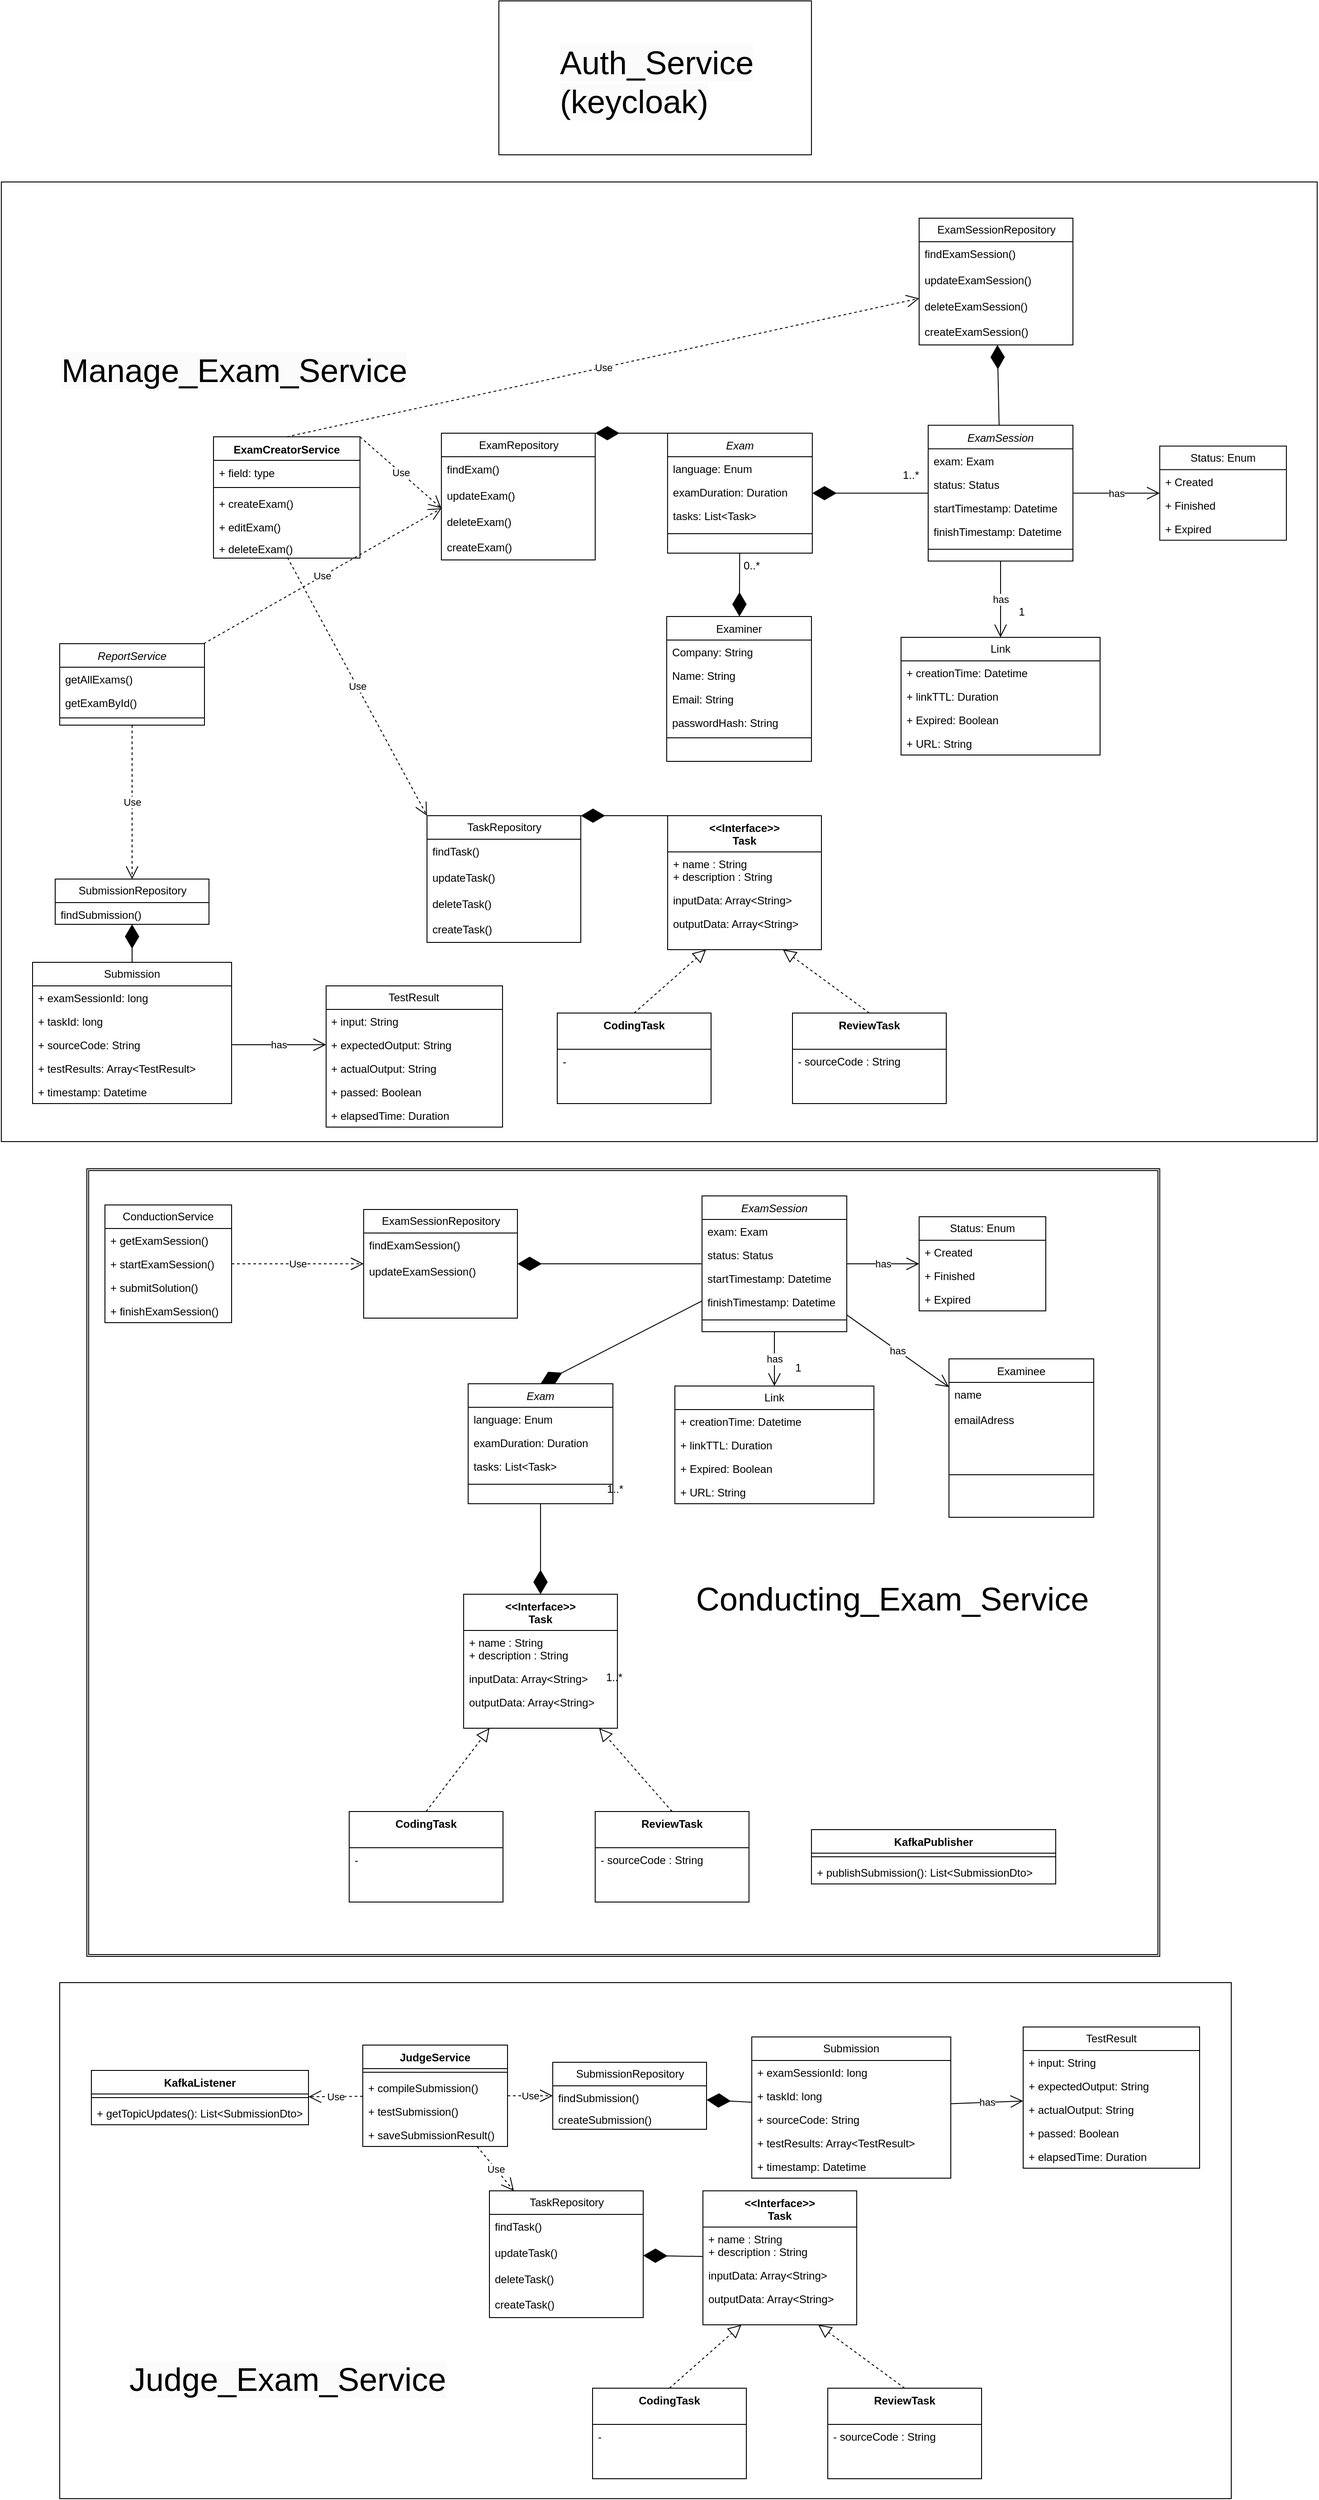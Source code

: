 <mxfile version="22.0.8" type="device">
  <diagram id="C5RBs43oDa-KdzZeNtuy" name="Page-1">
    <mxGraphModel dx="3328" dy="3092" grid="1" gridSize="10" guides="1" tooltips="1" connect="1" arrows="1" fold="1" page="1" pageScale="1" pageWidth="827" pageHeight="1169" math="0" shadow="0">
      <root>
        <mxCell id="WIyWlLk6GJQsqaUBKTNV-0" />
        <mxCell id="WIyWlLk6GJQsqaUBKTNV-1" parent="WIyWlLk6GJQsqaUBKTNV-0" />
        <mxCell id="tS4P2Aod-Lhm870G8GoG-57" value="" style="html=1;whiteSpace=wrap;" parent="WIyWlLk6GJQsqaUBKTNV-1" vertex="1">
          <mxGeometry x="-1494.52" y="-1390" width="1454.52" height="1060" as="geometry" />
        </mxCell>
        <mxCell id="gByaXQhZR91qVFEutDBW-114" value="" style="html=1;whiteSpace=wrap;" parent="WIyWlLk6GJQsqaUBKTNV-1" vertex="1">
          <mxGeometry x="-944.56" y="-1590" width="345.52" height="170" as="geometry" />
        </mxCell>
        <mxCell id="gByaXQhZR91qVFEutDBW-59" value="" style="shape=ext;double=1;rounded=0;whiteSpace=wrap;html=1;" parent="WIyWlLk6GJQsqaUBKTNV-1" vertex="1">
          <mxGeometry x="-1400" y="-300" width="1185.96" height="870" as="geometry" />
        </mxCell>
        <mxCell id="gByaXQhZR91qVFEutDBW-3" value="&lt;font style=&quot;&quot;&gt;&lt;font style=&quot;font-size: 36px;&quot;&gt;Conducting_Exam_Service&lt;/font&gt;&lt;br&gt;&lt;/font&gt;" style="text;html=1;align=center;verticalAlign=middle;resizable=0;points=[];autosize=1;strokeColor=none;fillColor=none;" parent="WIyWlLk6GJQsqaUBKTNV-1" vertex="1">
          <mxGeometry x="-740" y="145" width="460" height="60" as="geometry" />
        </mxCell>
        <mxCell id="gByaXQhZR91qVFEutDBW-8" value="&lt;div style=&quot;text-align: center;&quot;&gt;&lt;span style=&quot;background-color: initial;&quot;&gt;1..*&lt;/span&gt;&lt;/div&gt;" style="text;whiteSpace=wrap;html=1;" parent="WIyWlLk6GJQsqaUBKTNV-1" vertex="1">
          <mxGeometry x="-828.04" y="247.5" width="27" height="30" as="geometry" />
        </mxCell>
        <mxCell id="gByaXQhZR91qVFEutDBW-10" value="ReviewTask" style="swimlane;fontStyle=1;align=center;verticalAlign=top;childLayout=stackLayout;horizontal=1;startSize=40;horizontalStack=0;resizeParent=1;resizeLast=0;collapsible=1;marginBottom=0;rounded=0;shadow=0;strokeWidth=1;" parent="WIyWlLk6GJQsqaUBKTNV-1" vertex="1">
          <mxGeometry x="-838.08" y="410" width="170" height="100" as="geometry">
            <mxRectangle x="-950" y="210" width="170" height="26" as="alternateBounds" />
          </mxGeometry>
        </mxCell>
        <mxCell id="gByaXQhZR91qVFEutDBW-11" value="- sourceCode : String&#xa;" style="text;align=left;verticalAlign=top;spacingLeft=4;spacingRight=4;overflow=hidden;rotatable=0;points=[[0,0.5],[1,0.5]];portConstraint=eastwest;" parent="gByaXQhZR91qVFEutDBW-10" vertex="1">
          <mxGeometry y="40" width="170" height="60" as="geometry" />
        </mxCell>
        <mxCell id="gByaXQhZR91qVFEutDBW-13" value="CodingTask" style="swimlane;fontStyle=1;align=center;verticalAlign=top;childLayout=stackLayout;horizontal=1;startSize=40;horizontalStack=0;resizeParent=1;resizeLast=0;collapsible=1;marginBottom=0;rounded=0;shadow=0;strokeWidth=1;" parent="WIyWlLk6GJQsqaUBKTNV-1" vertex="1">
          <mxGeometry x="-1110" y="410" width="170" height="100" as="geometry">
            <mxRectangle x="-950" y="210" width="170" height="26" as="alternateBounds" />
          </mxGeometry>
        </mxCell>
        <mxCell id="gByaXQhZR91qVFEutDBW-14" value="-&#xa;" style="text;align=left;verticalAlign=top;spacingLeft=4;spacingRight=4;overflow=hidden;rotatable=0;points=[[0,0.5],[1,0.5]];portConstraint=eastwest;" parent="gByaXQhZR91qVFEutDBW-13" vertex="1">
          <mxGeometry y="40" width="170" height="60" as="geometry" />
        </mxCell>
        <mxCell id="gByaXQhZR91qVFEutDBW-16" value="" style="endArrow=block;dashed=1;endFill=0;endSize=12;html=1;rounded=0;exitX=0.5;exitY=0;exitDx=0;exitDy=0;" parent="WIyWlLk6GJQsqaUBKTNV-1" source="gByaXQhZR91qVFEutDBW-13" target="tS4P2Aod-Lhm870G8GoG-67" edge="1">
          <mxGeometry width="160" relative="1" as="geometry">
            <mxPoint x="-964.04" y="507.5" as="sourcePoint" />
            <mxPoint x="-804.04" y="507.5" as="targetPoint" />
          </mxGeometry>
        </mxCell>
        <mxCell id="gByaXQhZR91qVFEutDBW-17" value="" style="endArrow=block;dashed=1;endFill=0;endSize=12;html=1;rounded=0;exitX=0.5;exitY=0;exitDx=0;exitDy=0;" parent="WIyWlLk6GJQsqaUBKTNV-1" source="gByaXQhZR91qVFEutDBW-10" target="tS4P2Aod-Lhm870G8GoG-67" edge="1">
          <mxGeometry width="160" relative="1" as="geometry">
            <mxPoint x="-1019.04" y="537.5" as="sourcePoint" />
            <mxPoint x="-883.04" y="430.5" as="targetPoint" />
          </mxGeometry>
        </mxCell>
        <mxCell id="zkfFHV4jXpPFQw0GAbJ--6" value="Examinee" style="swimlane;fontStyle=0;align=center;verticalAlign=top;childLayout=stackLayout;horizontal=1;startSize=26;horizontalStack=0;resizeParent=1;resizeLast=0;collapsible=1;marginBottom=0;rounded=0;shadow=0;strokeWidth=1;" parent="WIyWlLk6GJQsqaUBKTNV-1" vertex="1">
          <mxGeometry x="-447.02" y="-90" width="160" height="175" as="geometry">
            <mxRectangle x="130" y="380" width="160" height="26" as="alternateBounds" />
          </mxGeometry>
        </mxCell>
        <mxCell id="zkfFHV4jXpPFQw0GAbJ--8" value="name&#xa;&#xa;emailAdress" style="text;align=left;verticalAlign=top;spacingLeft=4;spacingRight=4;overflow=hidden;rotatable=0;points=[[0,0.5],[1,0.5]];portConstraint=eastwest;rounded=0;shadow=0;html=0;" parent="zkfFHV4jXpPFQw0GAbJ--6" vertex="1">
          <mxGeometry y="26" width="160" height="98" as="geometry" />
        </mxCell>
        <mxCell id="zkfFHV4jXpPFQw0GAbJ--9" value="" style="line;html=1;strokeWidth=1;align=left;verticalAlign=middle;spacingTop=-1;spacingLeft=3;spacingRight=3;rotatable=0;labelPosition=right;points=[];portConstraint=eastwest;" parent="zkfFHV4jXpPFQw0GAbJ--6" vertex="1">
          <mxGeometry y="124" width="160" height="8" as="geometry" />
        </mxCell>
        <mxCell id="gByaXQhZR91qVFEutDBW-60" value="Exam" style="swimlane;fontStyle=2;align=center;verticalAlign=top;childLayout=stackLayout;horizontal=1;startSize=26;horizontalStack=0;resizeParent=1;resizeLast=0;collapsible=1;marginBottom=0;rounded=0;shadow=0;strokeWidth=1;" parent="WIyWlLk6GJQsqaUBKTNV-1" vertex="1">
          <mxGeometry x="-758.08" y="-1112.5" width="160" height="132.5" as="geometry">
            <mxRectangle x="230" y="140" width="160" height="26" as="alternateBounds" />
          </mxGeometry>
        </mxCell>
        <mxCell id="gByaXQhZR91qVFEutDBW-62" value="language: Enum" style="text;align=left;verticalAlign=top;spacingLeft=4;spacingRight=4;overflow=hidden;rotatable=0;points=[[0,0.5],[1,0.5]];portConstraint=eastwest;rounded=0;shadow=0;html=0;" parent="gByaXQhZR91qVFEutDBW-60" vertex="1">
          <mxGeometry y="26" width="160" height="26" as="geometry" />
        </mxCell>
        <mxCell id="gByaXQhZR91qVFEutDBW-63" value="examDuration: Duration" style="text;align=left;verticalAlign=top;spacingLeft=4;spacingRight=4;overflow=hidden;rotatable=0;points=[[0,0.5],[1,0.5]];portConstraint=eastwest;rounded=0;shadow=0;html=0;" parent="gByaXQhZR91qVFEutDBW-60" vertex="1">
          <mxGeometry y="52" width="160" height="26" as="geometry" />
        </mxCell>
        <mxCell id="tS4P2Aod-Lhm870G8GoG-17" value="tasks: List&lt;Task&gt;" style="text;align=left;verticalAlign=top;spacingLeft=4;spacingRight=4;overflow=hidden;rotatable=0;points=[[0,0.5],[1,0.5]];portConstraint=eastwest;rounded=0;shadow=0;html=0;" parent="gByaXQhZR91qVFEutDBW-60" vertex="1">
          <mxGeometry y="78" width="160" height="26" as="geometry" />
        </mxCell>
        <mxCell id="gByaXQhZR91qVFEutDBW-64" value="" style="line;html=1;strokeWidth=1;align=left;verticalAlign=middle;spacingTop=-1;spacingLeft=3;spacingRight=3;rotatable=0;labelPosition=right;points=[];portConstraint=eastwest;" parent="gByaXQhZR91qVFEutDBW-60" vertex="1">
          <mxGeometry y="104" width="160" height="14" as="geometry" />
        </mxCell>
        <mxCell id="gByaXQhZR91qVFEutDBW-68" value="&lt;span style=&quot;color: rgb(0, 0, 0); font-family: Helvetica; font-size: 36px; font-style: normal; font-variant-ligatures: normal; font-variant-caps: normal; font-weight: 400; letter-spacing: normal; orphans: 2; text-align: center; text-indent: 0px; text-transform: none; widows: 2; word-spacing: 0px; -webkit-text-stroke-width: 0px; background-color: rgb(251, 251, 251); text-decoration-thickness: initial; text-decoration-style: initial; text-decoration-color: initial; float: none; display: inline !important;&quot;&gt;Manage_Exam_Service&lt;/span&gt;" style="text;whiteSpace=wrap;html=1;" parent="WIyWlLk6GJQsqaUBKTNV-1" vertex="1">
          <mxGeometry x="-1430" y="-1210" width="270" height="70" as="geometry" />
        </mxCell>
        <mxCell id="gByaXQhZR91qVFEutDBW-69" value="Examiner" style="swimlane;fontStyle=0;align=center;verticalAlign=top;childLayout=stackLayout;horizontal=1;startSize=26;horizontalStack=0;resizeParent=1;resizeLast=0;collapsible=1;marginBottom=0;rounded=0;shadow=0;strokeWidth=1;" parent="WIyWlLk6GJQsqaUBKTNV-1" vertex="1">
          <mxGeometry x="-759.04" y="-910" width="160" height="160" as="geometry">
            <mxRectangle x="130" y="380" width="160" height="26" as="alternateBounds" />
          </mxGeometry>
        </mxCell>
        <mxCell id="gByaXQhZR91qVFEutDBW-70" value="Company: String" style="text;align=left;verticalAlign=top;spacingLeft=4;spacingRight=4;overflow=hidden;rotatable=0;points=[[0,0.5],[1,0.5]];portConstraint=eastwest;" parent="gByaXQhZR91qVFEutDBW-69" vertex="1">
          <mxGeometry y="26" width="160" height="26" as="geometry" />
        </mxCell>
        <mxCell id="tS4P2Aod-Lhm870G8GoG-1" value="Name: String" style="text;align=left;verticalAlign=top;spacingLeft=4;spacingRight=4;overflow=hidden;rotatable=0;points=[[0,0.5],[1,0.5]];portConstraint=eastwest;" parent="gByaXQhZR91qVFEutDBW-69" vertex="1">
          <mxGeometry y="52" width="160" height="26" as="geometry" />
        </mxCell>
        <mxCell id="tS4P2Aod-Lhm870G8GoG-2" value="Email: String" style="text;align=left;verticalAlign=top;spacingLeft=4;spacingRight=4;overflow=hidden;rotatable=0;points=[[0,0.5],[1,0.5]];portConstraint=eastwest;" parent="gByaXQhZR91qVFEutDBW-69" vertex="1">
          <mxGeometry y="78" width="160" height="26" as="geometry" />
        </mxCell>
        <mxCell id="tS4P2Aod-Lhm870G8GoG-3" value="passwordHash: String" style="text;align=left;verticalAlign=top;spacingLeft=4;spacingRight=4;overflow=hidden;rotatable=0;points=[[0,0.5],[1,0.5]];portConstraint=eastwest;" parent="gByaXQhZR91qVFEutDBW-69" vertex="1">
          <mxGeometry y="104" width="160" height="26" as="geometry" />
        </mxCell>
        <mxCell id="gByaXQhZR91qVFEutDBW-72" value="" style="line;html=1;strokeWidth=1;align=left;verticalAlign=middle;spacingTop=-1;spacingLeft=3;spacingRight=3;rotatable=0;labelPosition=right;points=[];portConstraint=eastwest;" parent="gByaXQhZR91qVFEutDBW-69" vertex="1">
          <mxGeometry y="130" width="160" height="8" as="geometry" />
        </mxCell>
        <mxCell id="gByaXQhZR91qVFEutDBW-90" value="ExamRepository" style="swimlane;fontStyle=0;childLayout=stackLayout;horizontal=1;startSize=26;fillColor=none;horizontalStack=0;resizeParent=1;resizeParentMax=0;resizeLast=0;collapsible=1;marginBottom=0;html=1;" parent="WIyWlLk6GJQsqaUBKTNV-1" vertex="1">
          <mxGeometry x="-1008.08" y="-1112.5" width="170" height="140" as="geometry" />
        </mxCell>
        <mxCell id="gByaXQhZR91qVFEutDBW-91" value="findExam()&lt;br&gt;&lt;br&gt;updateExam()&lt;br&gt;&lt;br&gt;deleteExam()&lt;br&gt;&lt;br&gt;createExam()" style="text;strokeColor=none;fillColor=none;align=left;verticalAlign=top;spacingLeft=4;spacingRight=4;overflow=hidden;rotatable=0;points=[[0,0.5],[1,0.5]];portConstraint=eastwest;whiteSpace=wrap;html=1;" parent="gByaXQhZR91qVFEutDBW-90" vertex="1">
          <mxGeometry y="26" width="170" height="114" as="geometry" />
        </mxCell>
        <mxCell id="gByaXQhZR91qVFEutDBW-95" value="TaskRepository" style="swimlane;fontStyle=0;childLayout=stackLayout;horizontal=1;startSize=26;fillColor=none;horizontalStack=0;resizeParent=1;resizeParentMax=0;resizeLast=0;collapsible=1;marginBottom=0;html=1;" parent="WIyWlLk6GJQsqaUBKTNV-1" vertex="1">
          <mxGeometry x="-1024" y="-690" width="170" height="140" as="geometry" />
        </mxCell>
        <mxCell id="gByaXQhZR91qVFEutDBW-97" value="findTask()&lt;br style=&quot;border-color: var(--border-color);&quot;&gt;&lt;br style=&quot;border-color: var(--border-color);&quot;&gt;updateTask()&lt;br style=&quot;border-color: var(--border-color);&quot;&gt;&lt;br style=&quot;border-color: var(--border-color);&quot;&gt;deleteTask()&lt;br style=&quot;border-color: var(--border-color);&quot;&gt;&lt;br style=&quot;border-color: var(--border-color);&quot;&gt;createTask()" style="text;strokeColor=none;fillColor=none;align=left;verticalAlign=top;spacingLeft=4;spacingRight=4;overflow=hidden;rotatable=0;points=[[0,0.5],[1,0.5]];portConstraint=eastwest;whiteSpace=wrap;html=1;" parent="gByaXQhZR91qVFEutDBW-95" vertex="1">
          <mxGeometry y="26" width="170" height="114" as="geometry" />
        </mxCell>
        <mxCell id="gByaXQhZR91qVFEutDBW-125" value="" style="edgeStyle=orthogonalEdgeStyle;rounded=0;orthogonalLoop=1;jettySize=auto;html=1;" parent="WIyWlLk6GJQsqaUBKTNV-1" source="gByaXQhZR91qVFEutDBW-112" edge="1">
          <mxGeometry relative="1" as="geometry">
            <mxPoint x="-1095" y="669.0" as="targetPoint" />
          </mxGeometry>
        </mxCell>
        <mxCell id="gByaXQhZR91qVFEutDBW-113" value="" style="html=1;whiteSpace=wrap;" parent="WIyWlLk6GJQsqaUBKTNV-1" vertex="1">
          <mxGeometry x="-1430" y="599" width="1295" height="570" as="geometry" />
        </mxCell>
        <mxCell id="gByaXQhZR91qVFEutDBW-112" value="&lt;span style=&quot;color: rgb(0, 0, 0); font-family: Helvetica; font-size: 36px; font-style: normal; font-variant-ligatures: normal; font-variant-caps: normal; font-weight: 400; letter-spacing: normal; orphans: 2; text-align: center; text-indent: 0px; text-transform: none; widows: 2; word-spacing: 0px; -webkit-text-stroke-width: 0px; background-color: rgb(251, 251, 251); text-decoration-thickness: initial; text-decoration-style: initial; text-decoration-color: initial; float: none; display: inline !important;&quot;&gt;Judge_Exam_Service&lt;/span&gt;" style="text;whiteSpace=wrap;html=1;" parent="WIyWlLk6GJQsqaUBKTNV-1" vertex="1">
          <mxGeometry x="-1355" y="1009" width="420" height="70" as="geometry" />
        </mxCell>
        <mxCell id="gByaXQhZR91qVFEutDBW-115" value="&lt;span style=&quot;color: rgb(0, 0, 0); font-family: Helvetica; font-size: 36px; font-style: normal; font-variant-ligatures: normal; font-variant-caps: normal; font-weight: 400; letter-spacing: normal; orphans: 2; text-align: center; text-indent: 0px; text-transform: none; widows: 2; word-spacing: 0px; -webkit-text-stroke-width: 0px; background-color: rgb(251, 251, 251); text-decoration-thickness: initial; text-decoration-style: initial; text-decoration-color: initial; float: none; display: inline !important;&quot;&gt;Auth_Service (keycloak)&lt;/span&gt;" style="text;whiteSpace=wrap;html=1;" parent="WIyWlLk6GJQsqaUBKTNV-1" vertex="1">
          <mxGeometry x="-878.92" y="-1550" width="220" height="70" as="geometry" />
        </mxCell>
        <mxCell id="gByaXQhZR91qVFEutDBW-131" value="ReportService" style="swimlane;fontStyle=2;align=center;verticalAlign=top;childLayout=stackLayout;horizontal=1;startSize=26;horizontalStack=0;resizeParent=1;resizeLast=0;collapsible=1;marginBottom=0;rounded=0;shadow=0;strokeWidth=1;" parent="WIyWlLk6GJQsqaUBKTNV-1" vertex="1">
          <mxGeometry x="-1430" y="-880" width="160" height="90" as="geometry">
            <mxRectangle x="230" y="140" width="160" height="26" as="alternateBounds" />
          </mxGeometry>
        </mxCell>
        <mxCell id="gByaXQhZR91qVFEutDBW-132" value="getAllExams()" style="text;align=left;verticalAlign=top;spacingLeft=4;spacingRight=4;overflow=hidden;rotatable=0;points=[[0,0.5],[1,0.5]];portConstraint=eastwest;" parent="gByaXQhZR91qVFEutDBW-131" vertex="1">
          <mxGeometry y="26" width="160" height="26" as="geometry" />
        </mxCell>
        <mxCell id="gByaXQhZR91qVFEutDBW-133" value="getExamById()" style="text;align=left;verticalAlign=top;spacingLeft=4;spacingRight=4;overflow=hidden;rotatable=0;points=[[0,0.5],[1,0.5]];portConstraint=eastwest;" parent="gByaXQhZR91qVFEutDBW-131" vertex="1">
          <mxGeometry y="52" width="160" height="26" as="geometry" />
        </mxCell>
        <mxCell id="gByaXQhZR91qVFEutDBW-136" value="" style="line;html=1;strokeWidth=1;align=left;verticalAlign=middle;spacingTop=-1;spacingLeft=3;spacingRight=3;rotatable=0;labelPosition=right;points=[];portConstraint=eastwest;" parent="gByaXQhZR91qVFEutDBW-131" vertex="1">
          <mxGeometry y="78" width="160" height="8" as="geometry" />
        </mxCell>
        <mxCell id="tS4P2Aod-Lhm870G8GoG-4" value="" style="endArrow=diamondThin;endFill=1;endSize=24;html=1;rounded=0;" parent="WIyWlLk6GJQsqaUBKTNV-1" source="gByaXQhZR91qVFEutDBW-60" target="gByaXQhZR91qVFEutDBW-69" edge="1">
          <mxGeometry width="160" relative="1" as="geometry">
            <mxPoint x="-558.08" y="-767.5" as="sourcePoint" />
            <mxPoint x="-558.08" y="-927.5" as="targetPoint" />
            <Array as="points" />
          </mxGeometry>
        </mxCell>
        <mxCell id="tS4P2Aod-Lhm870G8GoG-6" value="&lt;div style=&quot;text-align: center;&quot;&gt;&lt;span style=&quot;background-color: initial;&quot;&gt;0..*&lt;/span&gt;&lt;/div&gt;" style="text;whiteSpace=wrap;html=1;" parent="WIyWlLk6GJQsqaUBKTNV-1" vertex="1">
          <mxGeometry x="-675.52" y="-980" width="27" height="30" as="geometry" />
        </mxCell>
        <mxCell id="tS4P2Aod-Lhm870G8GoG-10" value="Use" style="endArrow=open;endSize=12;dashed=1;html=1;rounded=0;entryX=0;entryY=0.5;entryDx=0;entryDy=0;exitX=1;exitY=0;exitDx=0;exitDy=0;" parent="WIyWlLk6GJQsqaUBKTNV-1" source="tS4P2Aod-Lhm870G8GoG-12" target="gByaXQhZR91qVFEutDBW-91" edge="1">
          <mxGeometry width="160" relative="1" as="geometry">
            <mxPoint x="-1098.08" y="-1062.5" as="sourcePoint" />
            <mxPoint x="-988.08" y="-878.5" as="targetPoint" />
          </mxGeometry>
        </mxCell>
        <mxCell id="tS4P2Aod-Lhm870G8GoG-11" value="" style="endArrow=diamondThin;endFill=1;endSize=24;html=1;rounded=0;exitX=0;exitY=0;exitDx=0;exitDy=0;entryX=1;entryY=0;entryDx=0;entryDy=0;" parent="WIyWlLk6GJQsqaUBKTNV-1" source="gByaXQhZR91qVFEutDBW-60" target="gByaXQhZR91qVFEutDBW-90" edge="1">
          <mxGeometry width="160" relative="1" as="geometry">
            <mxPoint x="-913.08" y="-898.5" as="sourcePoint" />
            <mxPoint x="-783.08" y="-898.5" as="targetPoint" />
            <Array as="points" />
          </mxGeometry>
        </mxCell>
        <mxCell id="tS4P2Aod-Lhm870G8GoG-12" value="ExamCreatorService" style="swimlane;fontStyle=1;align=center;verticalAlign=top;childLayout=stackLayout;horizontal=1;startSize=26;horizontalStack=0;resizeParent=1;resizeParentMax=0;resizeLast=0;collapsible=1;marginBottom=0;whiteSpace=wrap;html=1;" parent="WIyWlLk6GJQsqaUBKTNV-1" vertex="1">
          <mxGeometry x="-1260" y="-1108.5" width="161.92" height="134" as="geometry" />
        </mxCell>
        <mxCell id="tS4P2Aod-Lhm870G8GoG-13" value="+ field: type" style="text;strokeColor=none;fillColor=none;align=left;verticalAlign=top;spacingLeft=4;spacingRight=4;overflow=hidden;rotatable=0;points=[[0,0.5],[1,0.5]];portConstraint=eastwest;whiteSpace=wrap;html=1;" parent="tS4P2Aod-Lhm870G8GoG-12" vertex="1">
          <mxGeometry y="26" width="161.92" height="26" as="geometry" />
        </mxCell>
        <mxCell id="tS4P2Aod-Lhm870G8GoG-14" value="" style="line;strokeWidth=1;fillColor=none;align=left;verticalAlign=middle;spacingTop=-1;spacingLeft=3;spacingRight=3;rotatable=0;labelPosition=right;points=[];portConstraint=eastwest;strokeColor=inherit;" parent="tS4P2Aod-Lhm870G8GoG-12" vertex="1">
          <mxGeometry y="52" width="161.92" height="8" as="geometry" />
        </mxCell>
        <mxCell id="tS4P2Aod-Lhm870G8GoG-15" value="+ createExam()" style="text;strokeColor=none;fillColor=none;align=left;verticalAlign=top;spacingLeft=4;spacingRight=4;overflow=hidden;rotatable=0;points=[[0,0.5],[1,0.5]];portConstraint=eastwest;whiteSpace=wrap;html=1;" parent="tS4P2Aod-Lhm870G8GoG-12" vertex="1">
          <mxGeometry y="60" width="161.92" height="26" as="geometry" />
        </mxCell>
        <mxCell id="tS4P2Aod-Lhm870G8GoG-16" value="+ editExam()" style="text;strokeColor=none;fillColor=none;align=left;verticalAlign=top;spacingLeft=4;spacingRight=4;overflow=hidden;rotatable=0;points=[[0,0.5],[1,0.5]];portConstraint=eastwest;whiteSpace=wrap;html=1;" parent="tS4P2Aod-Lhm870G8GoG-12" vertex="1">
          <mxGeometry y="86" width="161.92" height="24" as="geometry" />
        </mxCell>
        <mxCell id="tS4P2Aod-Lhm870G8GoG-24" value="+ deleteExam()" style="text;strokeColor=none;fillColor=none;align=left;verticalAlign=top;spacingLeft=4;spacingRight=4;overflow=hidden;rotatable=0;points=[[0,0.5],[1,0.5]];portConstraint=eastwest;whiteSpace=wrap;html=1;" parent="tS4P2Aod-Lhm870G8GoG-12" vertex="1">
          <mxGeometry y="110" width="161.92" height="24" as="geometry" />
        </mxCell>
        <mxCell id="tS4P2Aod-Lhm870G8GoG-18" value="Status: Enum" style="swimlane;fontStyle=0;childLayout=stackLayout;horizontal=1;startSize=26;fillColor=none;horizontalStack=0;resizeParent=1;resizeParentMax=0;resizeLast=0;collapsible=1;marginBottom=0;whiteSpace=wrap;html=1;" parent="WIyWlLk6GJQsqaUBKTNV-1" vertex="1">
          <mxGeometry x="-214.04" y="-1098.25" width="140" height="104" as="geometry" />
        </mxCell>
        <mxCell id="tS4P2Aod-Lhm870G8GoG-19" value="+ Created" style="text;strokeColor=none;fillColor=none;align=left;verticalAlign=top;spacingLeft=4;spacingRight=4;overflow=hidden;rotatable=0;points=[[0,0.5],[1,0.5]];portConstraint=eastwest;whiteSpace=wrap;html=1;" parent="tS4P2Aod-Lhm870G8GoG-18" vertex="1">
          <mxGeometry y="26" width="140" height="26" as="geometry" />
        </mxCell>
        <mxCell id="tS4P2Aod-Lhm870G8GoG-20" value="+ Finished" style="text;strokeColor=none;fillColor=none;align=left;verticalAlign=top;spacingLeft=4;spacingRight=4;overflow=hidden;rotatable=0;points=[[0,0.5],[1,0.5]];portConstraint=eastwest;whiteSpace=wrap;html=1;" parent="tS4P2Aod-Lhm870G8GoG-18" vertex="1">
          <mxGeometry y="52" width="140" height="26" as="geometry" />
        </mxCell>
        <mxCell id="tS4P2Aod-Lhm870G8GoG-21" value="+ Expired" style="text;strokeColor=none;fillColor=none;align=left;verticalAlign=top;spacingLeft=4;spacingRight=4;overflow=hidden;rotatable=0;points=[[0,0.5],[1,0.5]];portConstraint=eastwest;whiteSpace=wrap;html=1;" parent="tS4P2Aod-Lhm870G8GoG-18" vertex="1">
          <mxGeometry y="78" width="140" height="26" as="geometry" />
        </mxCell>
        <mxCell id="tS4P2Aod-Lhm870G8GoG-22" value="has" style="endArrow=open;endFill=1;endSize=12;html=1;rounded=0;" parent="WIyWlLk6GJQsqaUBKTNV-1" source="6DzG0NHybbCpzEbTu6Zy-0" target="tS4P2Aod-Lhm870G8GoG-18" edge="1">
          <mxGeometry width="160" relative="1" as="geometry">
            <mxPoint x="-607.08" y="-493.5" as="sourcePoint" />
            <mxPoint x="-736.08" y="-492.5" as="targetPoint" />
            <Array as="points" />
          </mxGeometry>
        </mxCell>
        <mxCell id="tS4P2Aod-Lhm870G8GoG-23" value="1" style="text;html=1;align=center;verticalAlign=middle;resizable=0;points=[];autosize=1;strokeColor=none;fillColor=none;" parent="WIyWlLk6GJQsqaUBKTNV-1" vertex="1">
          <mxGeometry x="-382.02" y="-930" width="30" height="30" as="geometry" />
        </mxCell>
        <mxCell id="tS4P2Aod-Lhm870G8GoG-25" value="&lt;&lt;Interface&gt;&gt;&#xa;Task&#xa;" style="swimlane;fontStyle=1;align=center;verticalAlign=top;childLayout=stackLayout;horizontal=1;startSize=40;horizontalStack=0;resizeParent=1;resizeLast=0;collapsible=1;marginBottom=0;rounded=0;shadow=0;strokeWidth=1;" parent="WIyWlLk6GJQsqaUBKTNV-1" vertex="1">
          <mxGeometry x="-758" y="-690" width="170" height="148" as="geometry">
            <mxRectangle x="-950" y="210" width="170" height="26" as="alternateBounds" />
          </mxGeometry>
        </mxCell>
        <mxCell id="tS4P2Aod-Lhm870G8GoG-26" value="+ name : String&#xa;+ description : String&#xa;&#xa;" style="text;align=left;verticalAlign=top;spacingLeft=4;spacingRight=4;overflow=hidden;rotatable=0;points=[[0,0.5],[1,0.5]];portConstraint=eastwest;" parent="tS4P2Aod-Lhm870G8GoG-25" vertex="1">
          <mxGeometry y="40" width="170" height="40" as="geometry" />
        </mxCell>
        <mxCell id="tS4P2Aod-Lhm870G8GoG-34" value="inputData: Array&lt;String&gt;" style="text;align=left;verticalAlign=top;spacingLeft=4;spacingRight=4;overflow=hidden;rotatable=0;points=[[0,0.5],[1,0.5]];portConstraint=eastwest;rounded=0;shadow=0;html=0;" parent="tS4P2Aod-Lhm870G8GoG-25" vertex="1">
          <mxGeometry y="80" width="170" height="26" as="geometry" />
        </mxCell>
        <mxCell id="tS4P2Aod-Lhm870G8GoG-35" value="outputData: Array&lt;String&gt;" style="text;align=left;verticalAlign=top;spacingLeft=4;spacingRight=4;overflow=hidden;rotatable=0;points=[[0,0.5],[1,0.5]];portConstraint=eastwest;rounded=0;shadow=0;html=0;" parent="tS4P2Aod-Lhm870G8GoG-25" vertex="1">
          <mxGeometry y="106" width="170" height="26" as="geometry" />
        </mxCell>
        <mxCell id="tS4P2Aod-Lhm870G8GoG-27" value="ReviewTask" style="swimlane;fontStyle=1;align=center;verticalAlign=top;childLayout=stackLayout;horizontal=1;startSize=40;horizontalStack=0;resizeParent=1;resizeLast=0;collapsible=1;marginBottom=0;rounded=0;shadow=0;strokeWidth=1;" parent="WIyWlLk6GJQsqaUBKTNV-1" vertex="1">
          <mxGeometry x="-620" y="-472" width="170" height="100" as="geometry">
            <mxRectangle x="-950" y="210" width="170" height="26" as="alternateBounds" />
          </mxGeometry>
        </mxCell>
        <mxCell id="tS4P2Aod-Lhm870G8GoG-28" value="- sourceCode : String&#xa;" style="text;align=left;verticalAlign=top;spacingLeft=4;spacingRight=4;overflow=hidden;rotatable=0;points=[[0,0.5],[1,0.5]];portConstraint=eastwest;" parent="tS4P2Aod-Lhm870G8GoG-27" vertex="1">
          <mxGeometry y="40" width="170" height="60" as="geometry" />
        </mxCell>
        <mxCell id="tS4P2Aod-Lhm870G8GoG-29" value="CodingTask" style="swimlane;fontStyle=1;align=center;verticalAlign=top;childLayout=stackLayout;horizontal=1;startSize=40;horizontalStack=0;resizeParent=1;resizeLast=0;collapsible=1;marginBottom=0;rounded=0;shadow=0;strokeWidth=1;" parent="WIyWlLk6GJQsqaUBKTNV-1" vertex="1">
          <mxGeometry x="-880" y="-472" width="170" height="100" as="geometry">
            <mxRectangle x="-950" y="210" width="170" height="26" as="alternateBounds" />
          </mxGeometry>
        </mxCell>
        <mxCell id="tS4P2Aod-Lhm870G8GoG-30" value="-&#xa;" style="text;align=left;verticalAlign=top;spacingLeft=4;spacingRight=4;overflow=hidden;rotatable=0;points=[[0,0.5],[1,0.5]];portConstraint=eastwest;" parent="tS4P2Aod-Lhm870G8GoG-29" vertex="1">
          <mxGeometry y="40" width="170" height="60" as="geometry" />
        </mxCell>
        <mxCell id="tS4P2Aod-Lhm870G8GoG-31" value="" style="endArrow=block;dashed=1;endFill=0;endSize=12;html=1;rounded=0;entryX=0.25;entryY=1;entryDx=0;entryDy=0;exitX=0.5;exitY=0;exitDx=0;exitDy=0;" parent="WIyWlLk6GJQsqaUBKTNV-1" source="tS4P2Aod-Lhm870G8GoG-29" target="tS4P2Aod-Lhm870G8GoG-25" edge="1">
          <mxGeometry width="160" relative="1" as="geometry">
            <mxPoint x="-793" y="-460" as="sourcePoint" />
            <mxPoint x="-633" y="-460" as="targetPoint" />
          </mxGeometry>
        </mxCell>
        <mxCell id="tS4P2Aod-Lhm870G8GoG-32" value="" style="endArrow=block;dashed=1;endFill=0;endSize=12;html=1;rounded=0;exitX=0.5;exitY=0;exitDx=0;exitDy=0;entryX=0.75;entryY=1;entryDx=0;entryDy=0;" parent="WIyWlLk6GJQsqaUBKTNV-1" source="tS4P2Aod-Lhm870G8GoG-27" target="tS4P2Aod-Lhm870G8GoG-25" edge="1">
          <mxGeometry width="160" relative="1" as="geometry">
            <mxPoint x="-848" y="-430" as="sourcePoint" />
            <mxPoint x="-640" y="-502" as="targetPoint" />
          </mxGeometry>
        </mxCell>
        <mxCell id="tS4P2Aod-Lhm870G8GoG-33" value="" style="endArrow=diamondThin;endFill=1;endSize=24;html=1;rounded=0;exitX=0;exitY=0;exitDx=0;exitDy=0;entryX=1;entryY=0;entryDx=0;entryDy=0;" parent="WIyWlLk6GJQsqaUBKTNV-1" source="tS4P2Aod-Lhm870G8GoG-25" target="gByaXQhZR91qVFEutDBW-95" edge="1">
          <mxGeometry width="160" relative="1" as="geometry">
            <mxPoint x="-748" y="-1034" as="sourcePoint" />
            <mxPoint x="-828" y="-1034" as="targetPoint" />
            <Array as="points" />
          </mxGeometry>
        </mxCell>
        <mxCell id="tS4P2Aod-Lhm870G8GoG-38" value="Use" style="endArrow=open;endSize=12;dashed=1;html=1;rounded=0;entryX=0;entryY=0;entryDx=0;entryDy=0;exitX=0.505;exitY=0.972;exitDx=0;exitDy=0;exitPerimeter=0;" parent="WIyWlLk6GJQsqaUBKTNV-1" source="tS4P2Aod-Lhm870G8GoG-24" target="gByaXQhZR91qVFEutDBW-95" edge="1">
          <mxGeometry width="160" relative="1" as="geometry">
            <mxPoint x="-1088" y="-1098" as="sourcePoint" />
            <mxPoint x="-998" y="-1019" as="targetPoint" />
          </mxGeometry>
        </mxCell>
        <mxCell id="tS4P2Aod-Lhm870G8GoG-40" value="Submission" style="swimlane;fontStyle=0;childLayout=stackLayout;horizontal=1;startSize=26;fillColor=none;horizontalStack=0;resizeParent=1;resizeParentMax=0;resizeLast=0;collapsible=1;marginBottom=0;whiteSpace=wrap;html=1;" parent="WIyWlLk6GJQsqaUBKTNV-1" vertex="1">
          <mxGeometry x="-1460" y="-528" width="220" height="156" as="geometry" />
        </mxCell>
        <mxCell id="6DzG0NHybbCpzEbTu6Zy-60" value="+ examSessionId: long" style="text;strokeColor=none;fillColor=none;align=left;verticalAlign=top;spacingLeft=4;spacingRight=4;overflow=hidden;rotatable=0;points=[[0,0.5],[1,0.5]];portConstraint=eastwest;whiteSpace=wrap;html=1;" parent="tS4P2Aod-Lhm870G8GoG-40" vertex="1">
          <mxGeometry y="26" width="220" height="26" as="geometry" />
        </mxCell>
        <mxCell id="tS4P2Aod-Lhm870G8GoG-41" value="+ taskId: long" style="text;strokeColor=none;fillColor=none;align=left;verticalAlign=top;spacingLeft=4;spacingRight=4;overflow=hidden;rotatable=0;points=[[0,0.5],[1,0.5]];portConstraint=eastwest;whiteSpace=wrap;html=1;" parent="tS4P2Aod-Lhm870G8GoG-40" vertex="1">
          <mxGeometry y="52" width="220" height="26" as="geometry" />
        </mxCell>
        <mxCell id="tS4P2Aod-Lhm870G8GoG-42" value="+ sourceCode: String" style="text;strokeColor=none;fillColor=none;align=left;verticalAlign=top;spacingLeft=4;spacingRight=4;overflow=hidden;rotatable=0;points=[[0,0.5],[1,0.5]];portConstraint=eastwest;whiteSpace=wrap;html=1;" parent="tS4P2Aod-Lhm870G8GoG-40" vertex="1">
          <mxGeometry y="78" width="220" height="26" as="geometry" />
        </mxCell>
        <mxCell id="tS4P2Aod-Lhm870G8GoG-43" value="+ testResults: Array&amp;lt;TestResult&amp;gt;" style="text;strokeColor=none;fillColor=none;align=left;verticalAlign=top;spacingLeft=4;spacingRight=4;overflow=hidden;rotatable=0;points=[[0,0.5],[1,0.5]];portConstraint=eastwest;whiteSpace=wrap;html=1;" parent="tS4P2Aod-Lhm870G8GoG-40" vertex="1">
          <mxGeometry y="104" width="220" height="26" as="geometry" />
        </mxCell>
        <mxCell id="tS4P2Aod-Lhm870G8GoG-50" value="+ timestamp: Datetime" style="text;strokeColor=none;fillColor=none;align=left;verticalAlign=top;spacingLeft=4;spacingRight=4;overflow=hidden;rotatable=0;points=[[0,0.5],[1,0.5]];portConstraint=eastwest;whiteSpace=wrap;html=1;" parent="tS4P2Aod-Lhm870G8GoG-40" vertex="1">
          <mxGeometry y="130" width="220" height="26" as="geometry" />
        </mxCell>
        <mxCell id="tS4P2Aod-Lhm870G8GoG-44" value="TestResult" style="swimlane;fontStyle=0;childLayout=stackLayout;horizontal=1;startSize=26;fillColor=none;horizontalStack=0;resizeParent=1;resizeParentMax=0;resizeLast=0;collapsible=1;marginBottom=0;whiteSpace=wrap;html=1;" parent="WIyWlLk6GJQsqaUBKTNV-1" vertex="1">
          <mxGeometry x="-1135.52" y="-502" width="195" height="156" as="geometry" />
        </mxCell>
        <mxCell id="tS4P2Aod-Lhm870G8GoG-45" value="+ input: String" style="text;strokeColor=none;fillColor=none;align=left;verticalAlign=top;spacingLeft=4;spacingRight=4;overflow=hidden;rotatable=0;points=[[0,0.5],[1,0.5]];portConstraint=eastwest;whiteSpace=wrap;html=1;" parent="tS4P2Aod-Lhm870G8GoG-44" vertex="1">
          <mxGeometry y="26" width="195" height="26" as="geometry" />
        </mxCell>
        <mxCell id="tS4P2Aod-Lhm870G8GoG-46" value="+ expectedOutput: String" style="text;strokeColor=none;fillColor=none;align=left;verticalAlign=top;spacingLeft=4;spacingRight=4;overflow=hidden;rotatable=0;points=[[0,0.5],[1,0.5]];portConstraint=eastwest;whiteSpace=wrap;html=1;" parent="tS4P2Aod-Lhm870G8GoG-44" vertex="1">
          <mxGeometry y="52" width="195" height="26" as="geometry" />
        </mxCell>
        <mxCell id="tS4P2Aod-Lhm870G8GoG-47" value="+ actualOutput: String" style="text;strokeColor=none;fillColor=none;align=left;verticalAlign=top;spacingLeft=4;spacingRight=4;overflow=hidden;rotatable=0;points=[[0,0.5],[1,0.5]];portConstraint=eastwest;whiteSpace=wrap;html=1;" parent="tS4P2Aod-Lhm870G8GoG-44" vertex="1">
          <mxGeometry y="78" width="195" height="26" as="geometry" />
        </mxCell>
        <mxCell id="tS4P2Aod-Lhm870G8GoG-48" value="+ passed: Boolean" style="text;strokeColor=none;fillColor=none;align=left;verticalAlign=top;spacingLeft=4;spacingRight=4;overflow=hidden;rotatable=0;points=[[0,0.5],[1,0.5]];portConstraint=eastwest;whiteSpace=wrap;html=1;" parent="tS4P2Aod-Lhm870G8GoG-44" vertex="1">
          <mxGeometry y="104" width="195" height="26" as="geometry" />
        </mxCell>
        <mxCell id="tS4P2Aod-Lhm870G8GoG-51" value="+ elapsedTime: Duration" style="text;strokeColor=none;fillColor=none;align=left;verticalAlign=top;spacingLeft=4;spacingRight=4;overflow=hidden;rotatable=0;points=[[0,0.5],[1,0.5]];portConstraint=eastwest;whiteSpace=wrap;html=1;" parent="tS4P2Aod-Lhm870G8GoG-44" vertex="1">
          <mxGeometry y="130" width="195" height="26" as="geometry" />
        </mxCell>
        <mxCell id="tS4P2Aod-Lhm870G8GoG-49" value="has" style="endArrow=open;endFill=1;endSize=12;html=1;rounded=0;entryX=0;entryY=0.5;entryDx=0;entryDy=0;exitX=1;exitY=0.5;exitDx=0;exitDy=0;" parent="WIyWlLk6GJQsqaUBKTNV-1" source="tS4P2Aod-Lhm870G8GoG-42" target="tS4P2Aod-Lhm870G8GoG-46" edge="1">
          <mxGeometry width="160" relative="1" as="geometry">
            <mxPoint x="-1300" y="-631" as="sourcePoint" />
            <mxPoint x="-1300" y="-550" as="targetPoint" />
            <Array as="points" />
          </mxGeometry>
        </mxCell>
        <mxCell id="tS4P2Aod-Lhm870G8GoG-52" value="SubmissionRepository" style="swimlane;fontStyle=0;childLayout=stackLayout;horizontal=1;startSize=26;fillColor=none;horizontalStack=0;resizeParent=1;resizeParentMax=0;resizeLast=0;collapsible=1;marginBottom=0;html=1;" parent="WIyWlLk6GJQsqaUBKTNV-1" vertex="1">
          <mxGeometry x="-1435" y="-620" width="170" height="50" as="geometry" />
        </mxCell>
        <mxCell id="tS4P2Aod-Lhm870G8GoG-53" value="findSubmission()" style="text;strokeColor=none;fillColor=none;align=left;verticalAlign=top;spacingLeft=4;spacingRight=4;overflow=hidden;rotatable=0;points=[[0,0.5],[1,0.5]];portConstraint=eastwest;whiteSpace=wrap;html=1;" parent="tS4P2Aod-Lhm870G8GoG-52" vertex="1">
          <mxGeometry y="26" width="170" height="24" as="geometry" />
        </mxCell>
        <mxCell id="tS4P2Aod-Lhm870G8GoG-54" value="" style="endArrow=diamondThin;endFill=1;endSize=24;html=1;rounded=0;exitX=0.5;exitY=0;exitDx=0;exitDy=0;" parent="WIyWlLk6GJQsqaUBKTNV-1" source="tS4P2Aod-Lhm870G8GoG-40" target="tS4P2Aod-Lhm870G8GoG-53" edge="1">
          <mxGeometry width="160" relative="1" as="geometry">
            <mxPoint x="-748" y="-1102" as="sourcePoint" />
            <mxPoint x="-828" y="-1102" as="targetPoint" />
            <Array as="points" />
          </mxGeometry>
        </mxCell>
        <mxCell id="tS4P2Aod-Lhm870G8GoG-55" value="Use" style="endArrow=open;endSize=12;dashed=1;html=1;rounded=0;entryX=0.5;entryY=0;entryDx=0;entryDy=0;exitX=0.5;exitY=1;exitDx=0;exitDy=0;" parent="WIyWlLk6GJQsqaUBKTNV-1" source="gByaXQhZR91qVFEutDBW-131" target="tS4P2Aod-Lhm870G8GoG-52" edge="1">
          <mxGeometry width="160" relative="1" as="geometry">
            <mxPoint x="-1168" y="-965" as="sourcePoint" />
            <mxPoint x="-1014" y="-680" as="targetPoint" />
          </mxGeometry>
        </mxCell>
        <mxCell id="tS4P2Aod-Lhm870G8GoG-56" value="Use" style="endArrow=open;endSize=12;dashed=1;html=1;rounded=0;entryX=0;entryY=0.5;entryDx=0;entryDy=0;" parent="WIyWlLk6GJQsqaUBKTNV-1" source="gByaXQhZR91qVFEutDBW-131" target="gByaXQhZR91qVFEutDBW-91" edge="1">
          <mxGeometry width="160" relative="1" as="geometry">
            <mxPoint x="-1158" y="-955" as="sourcePoint" />
            <mxPoint x="-1004" y="-670" as="targetPoint" />
          </mxGeometry>
        </mxCell>
        <mxCell id="tS4P2Aod-Lhm870G8GoG-67" value="&lt;&lt;Interface&gt;&gt;&#xa;Task&#xa;" style="swimlane;fontStyle=1;align=center;verticalAlign=top;childLayout=stackLayout;horizontal=1;startSize=40;horizontalStack=0;resizeParent=1;resizeLast=0;collapsible=1;marginBottom=0;rounded=0;shadow=0;strokeWidth=1;" parent="WIyWlLk6GJQsqaUBKTNV-1" vertex="1">
          <mxGeometry x="-983.52" y="170" width="170" height="148" as="geometry">
            <mxRectangle x="-950" y="210" width="170" height="26" as="alternateBounds" />
          </mxGeometry>
        </mxCell>
        <mxCell id="tS4P2Aod-Lhm870G8GoG-68" value="+ name : String&#xa;+ description : String&#xa;&#xa;" style="text;align=left;verticalAlign=top;spacingLeft=4;spacingRight=4;overflow=hidden;rotatable=0;points=[[0,0.5],[1,0.5]];portConstraint=eastwest;" parent="tS4P2Aod-Lhm870G8GoG-67" vertex="1">
          <mxGeometry y="40" width="170" height="40" as="geometry" />
        </mxCell>
        <mxCell id="tS4P2Aod-Lhm870G8GoG-69" value="inputData: Array&lt;String&gt;" style="text;align=left;verticalAlign=top;spacingLeft=4;spacingRight=4;overflow=hidden;rotatable=0;points=[[0,0.5],[1,0.5]];portConstraint=eastwest;rounded=0;shadow=0;html=0;" parent="tS4P2Aod-Lhm870G8GoG-67" vertex="1">
          <mxGeometry y="80" width="170" height="26" as="geometry" />
        </mxCell>
        <mxCell id="tS4P2Aod-Lhm870G8GoG-70" value="outputData: Array&lt;String&gt;" style="text;align=left;verticalAlign=top;spacingLeft=4;spacingRight=4;overflow=hidden;rotatable=0;points=[[0,0.5],[1,0.5]];portConstraint=eastwest;rounded=0;shadow=0;html=0;" parent="tS4P2Aod-Lhm870G8GoG-67" vertex="1">
          <mxGeometry y="106" width="170" height="26" as="geometry" />
        </mxCell>
        <mxCell id="tS4P2Aod-Lhm870G8GoG-79" value="Link" style="swimlane;fontStyle=0;childLayout=stackLayout;horizontal=1;startSize=26;fillColor=none;horizontalStack=0;resizeParent=1;resizeParentMax=0;resizeLast=0;collapsible=1;marginBottom=0;whiteSpace=wrap;html=1;" parent="WIyWlLk6GJQsqaUBKTNV-1" vertex="1">
          <mxGeometry x="-500" y="-887" width="220" height="130" as="geometry" />
        </mxCell>
        <mxCell id="tS4P2Aod-Lhm870G8GoG-80" value="+ creationTime: Datetime" style="text;strokeColor=none;fillColor=none;align=left;verticalAlign=top;spacingLeft=4;spacingRight=4;overflow=hidden;rotatable=0;points=[[0,0.5],[1,0.5]];portConstraint=eastwest;whiteSpace=wrap;html=1;" parent="tS4P2Aod-Lhm870G8GoG-79" vertex="1">
          <mxGeometry y="26" width="220" height="26" as="geometry" />
        </mxCell>
        <mxCell id="tS4P2Aod-Lhm870G8GoG-81" value="+ linkTTL: Duration" style="text;strokeColor=none;fillColor=none;align=left;verticalAlign=top;spacingLeft=4;spacingRight=4;overflow=hidden;rotatable=0;points=[[0,0.5],[1,0.5]];portConstraint=eastwest;whiteSpace=wrap;html=1;" parent="tS4P2Aod-Lhm870G8GoG-79" vertex="1">
          <mxGeometry y="52" width="220" height="26" as="geometry" />
        </mxCell>
        <mxCell id="tS4P2Aod-Lhm870G8GoG-82" value="+ Expired: Boolean" style="text;strokeColor=none;fillColor=none;align=left;verticalAlign=top;spacingLeft=4;spacingRight=4;overflow=hidden;rotatable=0;points=[[0,0.5],[1,0.5]];portConstraint=eastwest;whiteSpace=wrap;html=1;" parent="tS4P2Aod-Lhm870G8GoG-79" vertex="1">
          <mxGeometry y="78" width="220" height="26" as="geometry" />
        </mxCell>
        <mxCell id="tS4P2Aod-Lhm870G8GoG-90" value="+ URL: String" style="text;strokeColor=none;fillColor=none;align=left;verticalAlign=top;spacingLeft=4;spacingRight=4;overflow=hidden;rotatable=0;points=[[0,0.5],[1,0.5]];portConstraint=eastwest;whiteSpace=wrap;html=1;" parent="tS4P2Aod-Lhm870G8GoG-79" vertex="1">
          <mxGeometry y="104" width="220" height="26" as="geometry" />
        </mxCell>
        <mxCell id="tS4P2Aod-Lhm870G8GoG-83" value="has" style="endArrow=open;endFill=1;endSize=12;html=1;rounded=0;" parent="WIyWlLk6GJQsqaUBKTNV-1" source="6DzG0NHybbCpzEbTu6Zy-0" target="tS4P2Aod-Lhm870G8GoG-79" edge="1">
          <mxGeometry x="-0.007" width="160" relative="1" as="geometry">
            <mxPoint x="-668" y="-880" as="sourcePoint" />
            <mxPoint x="-668" y="-799" as="targetPoint" />
            <Array as="points" />
            <mxPoint as="offset" />
          </mxGeometry>
        </mxCell>
        <mxCell id="tS4P2Aod-Lhm870G8GoG-91" value="ConductionService" style="swimlane;fontStyle=0;childLayout=stackLayout;horizontal=1;startSize=26;fillColor=none;horizontalStack=0;resizeParent=1;resizeParentMax=0;resizeLast=0;collapsible=1;marginBottom=0;whiteSpace=wrap;html=1;" parent="WIyWlLk6GJQsqaUBKTNV-1" vertex="1">
          <mxGeometry x="-1380" y="-260" width="140" height="130" as="geometry" />
        </mxCell>
        <mxCell id="tS4P2Aod-Lhm870G8GoG-92" value="+ getExamSession()" style="text;strokeColor=none;fillColor=none;align=left;verticalAlign=top;spacingLeft=4;spacingRight=4;overflow=hidden;rotatable=0;points=[[0,0.5],[1,0.5]];portConstraint=eastwest;whiteSpace=wrap;html=1;" parent="tS4P2Aod-Lhm870G8GoG-91" vertex="1">
          <mxGeometry y="26" width="140" height="26" as="geometry" />
        </mxCell>
        <mxCell id="tS4P2Aod-Lhm870G8GoG-93" value="+ startExamSession()" style="text;strokeColor=none;fillColor=none;align=left;verticalAlign=top;spacingLeft=4;spacingRight=4;overflow=hidden;rotatable=0;points=[[0,0.5],[1,0.5]];portConstraint=eastwest;whiteSpace=wrap;html=1;" parent="tS4P2Aod-Lhm870G8GoG-91" vertex="1">
          <mxGeometry y="52" width="140" height="26" as="geometry" />
        </mxCell>
        <mxCell id="tS4P2Aod-Lhm870G8GoG-94" value="+ submitSolution()" style="text;strokeColor=none;fillColor=none;align=left;verticalAlign=top;spacingLeft=4;spacingRight=4;overflow=hidden;rotatable=0;points=[[0,0.5],[1,0.5]];portConstraint=eastwest;whiteSpace=wrap;html=1;" parent="tS4P2Aod-Lhm870G8GoG-91" vertex="1">
          <mxGeometry y="78" width="140" height="26" as="geometry" />
        </mxCell>
        <mxCell id="tS4P2Aod-Lhm870G8GoG-98" value="+ finishExamSession()" style="text;strokeColor=none;fillColor=none;align=left;verticalAlign=top;spacingLeft=4;spacingRight=4;overflow=hidden;rotatable=0;points=[[0,0.5],[1,0.5]];portConstraint=eastwest;whiteSpace=wrap;html=1;" parent="tS4P2Aod-Lhm870G8GoG-91" vertex="1">
          <mxGeometry y="104" width="140" height="26" as="geometry" />
        </mxCell>
        <mxCell id="tS4P2Aod-Lhm870G8GoG-95" value="ExamSessionRepository" style="swimlane;fontStyle=0;childLayout=stackLayout;horizontal=1;startSize=26;fillColor=none;horizontalStack=0;resizeParent=1;resizeParentMax=0;resizeLast=0;collapsible=1;marginBottom=0;html=1;" parent="WIyWlLk6GJQsqaUBKTNV-1" vertex="1">
          <mxGeometry x="-1094.04" y="-255" width="170" height="120" as="geometry" />
        </mxCell>
        <mxCell id="tS4P2Aod-Lhm870G8GoG-96" value="findExamSession()&lt;br&gt;&lt;br&gt;updateExamSession()&lt;br&gt;" style="text;strokeColor=none;fillColor=none;align=left;verticalAlign=top;spacingLeft=4;spacingRight=4;overflow=hidden;rotatable=0;points=[[0,0.5],[1,0.5]];portConstraint=eastwest;whiteSpace=wrap;html=1;" parent="tS4P2Aod-Lhm870G8GoG-95" vertex="1">
          <mxGeometry y="26" width="170" height="94" as="geometry" />
        </mxCell>
        <mxCell id="tS4P2Aod-Lhm870G8GoG-97" value="" style="endArrow=diamondThin;endFill=1;endSize=24;html=1;rounded=0;" parent="WIyWlLk6GJQsqaUBKTNV-1" source="6DzG0NHybbCpzEbTu6Zy-37" target="tS4P2Aod-Lhm870G8GoG-95" edge="1">
          <mxGeometry width="160" relative="1" as="geometry">
            <mxPoint x="-924.04" y="60.003" as="sourcePoint" />
            <mxPoint x="-834.04" y="111.5" as="targetPoint" />
            <Array as="points" />
          </mxGeometry>
        </mxCell>
        <mxCell id="tS4P2Aod-Lhm870G8GoG-99" value="Use" style="endArrow=open;endSize=12;dashed=1;html=1;rounded=0;exitX=1;exitY=0.5;exitDx=0;exitDy=0;" parent="WIyWlLk6GJQsqaUBKTNV-1" source="tS4P2Aod-Lhm870G8GoG-93" target="tS4P2Aod-Lhm870G8GoG-95" edge="1">
          <mxGeometry width="160" relative="1" as="geometry">
            <mxPoint x="-1224.04" y="257.5" as="sourcePoint" />
            <mxPoint x="-1064.04" y="257.5" as="targetPoint" />
          </mxGeometry>
        </mxCell>
        <mxCell id="tS4P2Aod-Lhm870G8GoG-107" value="Submission" style="swimlane;fontStyle=0;childLayout=stackLayout;horizontal=1;startSize=26;fillColor=none;horizontalStack=0;resizeParent=1;resizeParentMax=0;resizeLast=0;collapsible=1;marginBottom=0;whiteSpace=wrap;html=1;" parent="WIyWlLk6GJQsqaUBKTNV-1" vertex="1">
          <mxGeometry x="-665" y="659" width="220" height="156" as="geometry" />
        </mxCell>
        <mxCell id="6DzG0NHybbCpzEbTu6Zy-59" value="+ examSessionId: long" style="text;strokeColor=none;fillColor=none;align=left;verticalAlign=top;spacingLeft=4;spacingRight=4;overflow=hidden;rotatable=0;points=[[0,0.5],[1,0.5]];portConstraint=eastwest;whiteSpace=wrap;html=1;" parent="tS4P2Aod-Lhm870G8GoG-107" vertex="1">
          <mxGeometry y="26" width="220" height="26" as="geometry" />
        </mxCell>
        <mxCell id="tS4P2Aod-Lhm870G8GoG-108" value="+ taskId: long" style="text;strokeColor=none;fillColor=none;align=left;verticalAlign=top;spacingLeft=4;spacingRight=4;overflow=hidden;rotatable=0;points=[[0,0.5],[1,0.5]];portConstraint=eastwest;whiteSpace=wrap;html=1;" parent="tS4P2Aod-Lhm870G8GoG-107" vertex="1">
          <mxGeometry y="52" width="220" height="26" as="geometry" />
        </mxCell>
        <mxCell id="tS4P2Aod-Lhm870G8GoG-109" value="+ sourceCode: String" style="text;strokeColor=none;fillColor=none;align=left;verticalAlign=top;spacingLeft=4;spacingRight=4;overflow=hidden;rotatable=0;points=[[0,0.5],[1,0.5]];portConstraint=eastwest;whiteSpace=wrap;html=1;" parent="tS4P2Aod-Lhm870G8GoG-107" vertex="1">
          <mxGeometry y="78" width="220" height="26" as="geometry" />
        </mxCell>
        <mxCell id="tS4P2Aod-Lhm870G8GoG-110" value="+ testResults: Array&amp;lt;TestResult&amp;gt;" style="text;strokeColor=none;fillColor=none;align=left;verticalAlign=top;spacingLeft=4;spacingRight=4;overflow=hidden;rotatable=0;points=[[0,0.5],[1,0.5]];portConstraint=eastwest;whiteSpace=wrap;html=1;" parent="tS4P2Aod-Lhm870G8GoG-107" vertex="1">
          <mxGeometry y="104" width="220" height="26" as="geometry" />
        </mxCell>
        <mxCell id="tS4P2Aod-Lhm870G8GoG-111" value="+ timestamp: Datetime" style="text;strokeColor=none;fillColor=none;align=left;verticalAlign=top;spacingLeft=4;spacingRight=4;overflow=hidden;rotatable=0;points=[[0,0.5],[1,0.5]];portConstraint=eastwest;whiteSpace=wrap;html=1;" parent="tS4P2Aod-Lhm870G8GoG-107" vertex="1">
          <mxGeometry y="130" width="220" height="26" as="geometry" />
        </mxCell>
        <mxCell id="tS4P2Aod-Lhm870G8GoG-112" value="TestResult" style="swimlane;fontStyle=0;childLayout=stackLayout;horizontal=1;startSize=26;fillColor=none;horizontalStack=0;resizeParent=1;resizeParentMax=0;resizeLast=0;collapsible=1;marginBottom=0;whiteSpace=wrap;html=1;" parent="WIyWlLk6GJQsqaUBKTNV-1" vertex="1">
          <mxGeometry x="-365" y="648" width="195" height="156" as="geometry" />
        </mxCell>
        <mxCell id="tS4P2Aod-Lhm870G8GoG-113" value="+ input: String" style="text;strokeColor=none;fillColor=none;align=left;verticalAlign=top;spacingLeft=4;spacingRight=4;overflow=hidden;rotatable=0;points=[[0,0.5],[1,0.5]];portConstraint=eastwest;whiteSpace=wrap;html=1;" parent="tS4P2Aod-Lhm870G8GoG-112" vertex="1">
          <mxGeometry y="26" width="195" height="26" as="geometry" />
        </mxCell>
        <mxCell id="tS4P2Aod-Lhm870G8GoG-114" value="+ expectedOutput: String" style="text;strokeColor=none;fillColor=none;align=left;verticalAlign=top;spacingLeft=4;spacingRight=4;overflow=hidden;rotatable=0;points=[[0,0.5],[1,0.5]];portConstraint=eastwest;whiteSpace=wrap;html=1;" parent="tS4P2Aod-Lhm870G8GoG-112" vertex="1">
          <mxGeometry y="52" width="195" height="26" as="geometry" />
        </mxCell>
        <mxCell id="tS4P2Aod-Lhm870G8GoG-115" value="+ actualOutput: String" style="text;strokeColor=none;fillColor=none;align=left;verticalAlign=top;spacingLeft=4;spacingRight=4;overflow=hidden;rotatable=0;points=[[0,0.5],[1,0.5]];portConstraint=eastwest;whiteSpace=wrap;html=1;" parent="tS4P2Aod-Lhm870G8GoG-112" vertex="1">
          <mxGeometry y="78" width="195" height="26" as="geometry" />
        </mxCell>
        <mxCell id="tS4P2Aod-Lhm870G8GoG-116" value="+ passed: Boolean" style="text;strokeColor=none;fillColor=none;align=left;verticalAlign=top;spacingLeft=4;spacingRight=4;overflow=hidden;rotatable=0;points=[[0,0.5],[1,0.5]];portConstraint=eastwest;whiteSpace=wrap;html=1;" parent="tS4P2Aod-Lhm870G8GoG-112" vertex="1">
          <mxGeometry y="104" width="195" height="26" as="geometry" />
        </mxCell>
        <mxCell id="tS4P2Aod-Lhm870G8GoG-117" value="+ elapsedTime: Duration" style="text;strokeColor=none;fillColor=none;align=left;verticalAlign=top;spacingLeft=4;spacingRight=4;overflow=hidden;rotatable=0;points=[[0,0.5],[1,0.5]];portConstraint=eastwest;whiteSpace=wrap;html=1;" parent="tS4P2Aod-Lhm870G8GoG-112" vertex="1">
          <mxGeometry y="130" width="195" height="26" as="geometry" />
        </mxCell>
        <mxCell id="tS4P2Aod-Lhm870G8GoG-118" value="has" style="endArrow=open;endFill=1;endSize=12;html=1;rounded=0;" parent="WIyWlLk6GJQsqaUBKTNV-1" source="tS4P2Aod-Lhm870G8GoG-107" target="tS4P2Aod-Lhm870G8GoG-112" edge="1">
          <mxGeometry width="160" relative="1" as="geometry">
            <mxPoint x="-595" y="563.5" as="sourcePoint" />
            <mxPoint x="-515" y="563.5" as="targetPoint" />
            <Array as="points" />
          </mxGeometry>
        </mxCell>
        <mxCell id="tS4P2Aod-Lhm870G8GoG-124" value="SubmissionRepository" style="swimlane;fontStyle=0;childLayout=stackLayout;horizontal=1;startSize=26;fillColor=none;horizontalStack=0;resizeParent=1;resizeParentMax=0;resizeLast=0;collapsible=1;marginBottom=0;html=1;" parent="WIyWlLk6GJQsqaUBKTNV-1" vertex="1">
          <mxGeometry x="-885" y="687" width="170" height="74" as="geometry" />
        </mxCell>
        <mxCell id="tS4P2Aod-Lhm870G8GoG-128" value="findSubmission()" style="text;strokeColor=none;fillColor=none;align=left;verticalAlign=top;spacingLeft=4;spacingRight=4;overflow=hidden;rotatable=0;points=[[0,0.5],[1,0.5]];portConstraint=eastwest;whiteSpace=wrap;html=1;" parent="tS4P2Aod-Lhm870G8GoG-124" vertex="1">
          <mxGeometry y="26" width="170" height="24" as="geometry" />
        </mxCell>
        <mxCell id="tS4P2Aod-Lhm870G8GoG-125" value="createSubmission()" style="text;strokeColor=none;fillColor=none;align=left;verticalAlign=top;spacingLeft=4;spacingRight=4;overflow=hidden;rotatable=0;points=[[0,0.5],[1,0.5]];portConstraint=eastwest;whiteSpace=wrap;html=1;" parent="tS4P2Aod-Lhm870G8GoG-124" vertex="1">
          <mxGeometry y="50" width="170" height="24" as="geometry" />
        </mxCell>
        <mxCell id="tS4P2Aod-Lhm870G8GoG-129" value="" style="endArrow=diamondThin;endFill=1;endSize=24;html=1;rounded=0;" parent="WIyWlLk6GJQsqaUBKTNV-1" source="tS4P2Aod-Lhm870G8GoG-107" target="tS4P2Aod-Lhm870G8GoG-124" edge="1">
          <mxGeometry width="160" relative="1" as="geometry">
            <mxPoint x="-665" y="630.91" as="sourcePoint" />
            <mxPoint x="-761" y="630.91" as="targetPoint" />
            <Array as="points" />
          </mxGeometry>
        </mxCell>
        <mxCell id="tS4P2Aod-Lhm870G8GoG-130" value="KafkaListener" style="swimlane;fontStyle=1;align=center;verticalAlign=top;childLayout=stackLayout;horizontal=1;startSize=26;horizontalStack=0;resizeParent=1;resizeParentMax=0;resizeLast=0;collapsible=1;marginBottom=0;whiteSpace=wrap;html=1;" parent="WIyWlLk6GJQsqaUBKTNV-1" vertex="1">
          <mxGeometry x="-1395" y="696" width="240" height="60" as="geometry" />
        </mxCell>
        <mxCell id="tS4P2Aod-Lhm870G8GoG-132" value="" style="line;strokeWidth=1;fillColor=none;align=left;verticalAlign=middle;spacingTop=-1;spacingLeft=3;spacingRight=3;rotatable=0;labelPosition=right;points=[];portConstraint=eastwest;strokeColor=inherit;" parent="tS4P2Aod-Lhm870G8GoG-130" vertex="1">
          <mxGeometry y="26" width="240" height="8" as="geometry" />
        </mxCell>
        <mxCell id="tS4P2Aod-Lhm870G8GoG-133" value="+ getTopicUpdates(): List&amp;lt;SubmissionDto&amp;gt;" style="text;strokeColor=none;fillColor=none;align=left;verticalAlign=top;spacingLeft=4;spacingRight=4;overflow=hidden;rotatable=0;points=[[0,0.5],[1,0.5]];portConstraint=eastwest;whiteSpace=wrap;html=1;" parent="tS4P2Aod-Lhm870G8GoG-130" vertex="1">
          <mxGeometry y="34" width="240" height="26" as="geometry" />
        </mxCell>
        <mxCell id="tS4P2Aod-Lhm870G8GoG-134" value="Use" style="endArrow=open;endSize=12;dashed=1;html=1;rounded=0;" parent="WIyWlLk6GJQsqaUBKTNV-1" source="tS4P2Aod-Lhm870G8GoG-135" target="tS4P2Aod-Lhm870G8GoG-130" edge="1">
          <mxGeometry width="160" relative="1" as="geometry">
            <mxPoint x="-1095" y="725.731" as="sourcePoint" />
            <mxPoint x="-1085" y="839" as="targetPoint" />
          </mxGeometry>
        </mxCell>
        <mxCell id="tS4P2Aod-Lhm870G8GoG-135" value="JudgeService" style="swimlane;fontStyle=1;align=center;verticalAlign=top;childLayout=stackLayout;horizontal=1;startSize=26;horizontalStack=0;resizeParent=1;resizeParentMax=0;resizeLast=0;collapsible=1;marginBottom=0;whiteSpace=wrap;html=1;" parent="WIyWlLk6GJQsqaUBKTNV-1" vertex="1">
          <mxGeometry x="-1095" y="668" width="160" height="112" as="geometry" />
        </mxCell>
        <mxCell id="tS4P2Aod-Lhm870G8GoG-137" value="" style="line;strokeWidth=1;fillColor=none;align=left;verticalAlign=middle;spacingTop=-1;spacingLeft=3;spacingRight=3;rotatable=0;labelPosition=right;points=[];portConstraint=eastwest;strokeColor=inherit;" parent="tS4P2Aod-Lhm870G8GoG-135" vertex="1">
          <mxGeometry y="26" width="160" height="8" as="geometry" />
        </mxCell>
        <mxCell id="tS4P2Aod-Lhm870G8GoG-138" value="+ compileSubmission()" style="text;strokeColor=none;fillColor=none;align=left;verticalAlign=top;spacingLeft=4;spacingRight=4;overflow=hidden;rotatable=0;points=[[0,0.5],[1,0.5]];portConstraint=eastwest;whiteSpace=wrap;html=1;" parent="tS4P2Aod-Lhm870G8GoG-135" vertex="1">
          <mxGeometry y="34" width="160" height="26" as="geometry" />
        </mxCell>
        <mxCell id="tS4P2Aod-Lhm870G8GoG-140" value="+ testSubmission()" style="text;strokeColor=none;fillColor=none;align=left;verticalAlign=top;spacingLeft=4;spacingRight=4;overflow=hidden;rotatable=0;points=[[0,0.5],[1,0.5]];portConstraint=eastwest;whiteSpace=wrap;html=1;" parent="tS4P2Aod-Lhm870G8GoG-135" vertex="1">
          <mxGeometry y="60" width="160" height="26" as="geometry" />
        </mxCell>
        <mxCell id="tS4P2Aod-Lhm870G8GoG-141" value="+ saveSubmissionResult()" style="text;strokeColor=none;fillColor=none;align=left;verticalAlign=top;spacingLeft=4;spacingRight=4;overflow=hidden;rotatable=0;points=[[0,0.5],[1,0.5]];portConstraint=eastwest;whiteSpace=wrap;html=1;" parent="tS4P2Aod-Lhm870G8GoG-135" vertex="1">
          <mxGeometry y="86" width="160" height="26" as="geometry" />
        </mxCell>
        <mxCell id="tS4P2Aod-Lhm870G8GoG-142" value="Use" style="endArrow=open;endSize=12;dashed=1;html=1;rounded=0;" parent="WIyWlLk6GJQsqaUBKTNV-1" source="tS4P2Aod-Lhm870G8GoG-135" target="tS4P2Aod-Lhm870G8GoG-124" edge="1">
          <mxGeometry width="160" relative="1" as="geometry">
            <mxPoint x="-1135" y="739" as="sourcePoint" />
            <mxPoint x="-975" y="739" as="targetPoint" />
          </mxGeometry>
        </mxCell>
        <mxCell id="tS4P2Aod-Lhm870G8GoG-145" value="&lt;&lt;Interface&gt;&gt;&#xa;Task&#xa;" style="swimlane;fontStyle=1;align=center;verticalAlign=top;childLayout=stackLayout;horizontal=1;startSize=40;horizontalStack=0;resizeParent=1;resizeLast=0;collapsible=1;marginBottom=0;rounded=0;shadow=0;strokeWidth=1;" parent="WIyWlLk6GJQsqaUBKTNV-1" vertex="1">
          <mxGeometry x="-719" y="829" width="170" height="148" as="geometry">
            <mxRectangle x="-950" y="210" width="170" height="26" as="alternateBounds" />
          </mxGeometry>
        </mxCell>
        <mxCell id="tS4P2Aod-Lhm870G8GoG-146" value="+ name : String&#xa;+ description : String&#xa;&#xa;" style="text;align=left;verticalAlign=top;spacingLeft=4;spacingRight=4;overflow=hidden;rotatable=0;points=[[0,0.5],[1,0.5]];portConstraint=eastwest;" parent="tS4P2Aod-Lhm870G8GoG-145" vertex="1">
          <mxGeometry y="40" width="170" height="40" as="geometry" />
        </mxCell>
        <mxCell id="tS4P2Aod-Lhm870G8GoG-147" value="inputData: Array&lt;String&gt;" style="text;align=left;verticalAlign=top;spacingLeft=4;spacingRight=4;overflow=hidden;rotatable=0;points=[[0,0.5],[1,0.5]];portConstraint=eastwest;rounded=0;shadow=0;html=0;" parent="tS4P2Aod-Lhm870G8GoG-145" vertex="1">
          <mxGeometry y="80" width="170" height="26" as="geometry" />
        </mxCell>
        <mxCell id="tS4P2Aod-Lhm870G8GoG-148" value="outputData: Array&lt;String&gt;" style="text;align=left;verticalAlign=top;spacingLeft=4;spacingRight=4;overflow=hidden;rotatable=0;points=[[0,0.5],[1,0.5]];portConstraint=eastwest;rounded=0;shadow=0;html=0;" parent="tS4P2Aod-Lhm870G8GoG-145" vertex="1">
          <mxGeometry y="106" width="170" height="26" as="geometry" />
        </mxCell>
        <mxCell id="tS4P2Aod-Lhm870G8GoG-149" value="ReviewTask" style="swimlane;fontStyle=1;align=center;verticalAlign=top;childLayout=stackLayout;horizontal=1;startSize=40;horizontalStack=0;resizeParent=1;resizeLast=0;collapsible=1;marginBottom=0;rounded=0;shadow=0;strokeWidth=1;" parent="WIyWlLk6GJQsqaUBKTNV-1" vertex="1">
          <mxGeometry x="-581" y="1047" width="170" height="100" as="geometry">
            <mxRectangle x="-950" y="210" width="170" height="26" as="alternateBounds" />
          </mxGeometry>
        </mxCell>
        <mxCell id="tS4P2Aod-Lhm870G8GoG-150" value="- sourceCode : String&#xa;" style="text;align=left;verticalAlign=top;spacingLeft=4;spacingRight=4;overflow=hidden;rotatable=0;points=[[0,0.5],[1,0.5]];portConstraint=eastwest;" parent="tS4P2Aod-Lhm870G8GoG-149" vertex="1">
          <mxGeometry y="40" width="170" height="60" as="geometry" />
        </mxCell>
        <mxCell id="tS4P2Aod-Lhm870G8GoG-151" value="CodingTask" style="swimlane;fontStyle=1;align=center;verticalAlign=top;childLayout=stackLayout;horizontal=1;startSize=40;horizontalStack=0;resizeParent=1;resizeLast=0;collapsible=1;marginBottom=0;rounded=0;shadow=0;strokeWidth=1;" parent="WIyWlLk6GJQsqaUBKTNV-1" vertex="1">
          <mxGeometry x="-841" y="1047" width="170" height="100" as="geometry">
            <mxRectangle x="-950" y="210" width="170" height="26" as="alternateBounds" />
          </mxGeometry>
        </mxCell>
        <mxCell id="tS4P2Aod-Lhm870G8GoG-152" value="-&#xa;" style="text;align=left;verticalAlign=top;spacingLeft=4;spacingRight=4;overflow=hidden;rotatable=0;points=[[0,0.5],[1,0.5]];portConstraint=eastwest;" parent="tS4P2Aod-Lhm870G8GoG-151" vertex="1">
          <mxGeometry y="40" width="170" height="60" as="geometry" />
        </mxCell>
        <mxCell id="tS4P2Aod-Lhm870G8GoG-153" value="" style="endArrow=block;dashed=1;endFill=0;endSize=12;html=1;rounded=0;entryX=0.25;entryY=1;entryDx=0;entryDy=0;exitX=0.5;exitY=0;exitDx=0;exitDy=0;" parent="WIyWlLk6GJQsqaUBKTNV-1" source="tS4P2Aod-Lhm870G8GoG-151" target="tS4P2Aod-Lhm870G8GoG-145" edge="1">
          <mxGeometry width="160" relative="1" as="geometry">
            <mxPoint x="-754" y="1059" as="sourcePoint" />
            <mxPoint x="-594" y="1059" as="targetPoint" />
          </mxGeometry>
        </mxCell>
        <mxCell id="tS4P2Aod-Lhm870G8GoG-154" value="" style="endArrow=block;dashed=1;endFill=0;endSize=12;html=1;rounded=0;exitX=0.5;exitY=0;exitDx=0;exitDy=0;entryX=0.75;entryY=1;entryDx=0;entryDy=0;" parent="WIyWlLk6GJQsqaUBKTNV-1" source="tS4P2Aod-Lhm870G8GoG-149" target="tS4P2Aod-Lhm870G8GoG-145" edge="1">
          <mxGeometry width="160" relative="1" as="geometry">
            <mxPoint x="-809" y="1089" as="sourcePoint" />
            <mxPoint x="-601" y="1017" as="targetPoint" />
          </mxGeometry>
        </mxCell>
        <mxCell id="tS4P2Aod-Lhm870G8GoG-155" value="" style="endArrow=diamondThin;endFill=1;endSize=24;html=1;rounded=0;" parent="WIyWlLk6GJQsqaUBKTNV-1" source="tS4P2Aod-Lhm870G8GoG-145" target="tS4P2Aod-Lhm870G8GoG-156" edge="1">
          <mxGeometry width="160" relative="1" as="geometry">
            <mxPoint x="-709" y="485" as="sourcePoint" />
            <mxPoint x="-815" y="829" as="targetPoint" />
            <Array as="points" />
          </mxGeometry>
        </mxCell>
        <mxCell id="tS4P2Aod-Lhm870G8GoG-156" value="TaskRepository" style="swimlane;fontStyle=0;childLayout=stackLayout;horizontal=1;startSize=26;fillColor=none;horizontalStack=0;resizeParent=1;resizeParentMax=0;resizeLast=0;collapsible=1;marginBottom=0;html=1;" parent="WIyWlLk6GJQsqaUBKTNV-1" vertex="1">
          <mxGeometry x="-955" y="829" width="170" height="140" as="geometry" />
        </mxCell>
        <mxCell id="tS4P2Aod-Lhm870G8GoG-157" value="findTask()&lt;br style=&quot;border-color: var(--border-color);&quot;&gt;&lt;br style=&quot;border-color: var(--border-color);&quot;&gt;updateTask()&lt;br style=&quot;border-color: var(--border-color);&quot;&gt;&lt;br style=&quot;border-color: var(--border-color);&quot;&gt;deleteTask()&lt;br style=&quot;border-color: var(--border-color);&quot;&gt;&lt;br style=&quot;border-color: var(--border-color);&quot;&gt;createTask()" style="text;strokeColor=none;fillColor=none;align=left;verticalAlign=top;spacingLeft=4;spacingRight=4;overflow=hidden;rotatable=0;points=[[0,0.5],[1,0.5]];portConstraint=eastwest;whiteSpace=wrap;html=1;" parent="tS4P2Aod-Lhm870G8GoG-156" vertex="1">
          <mxGeometry y="26" width="170" height="114" as="geometry" />
        </mxCell>
        <mxCell id="tS4P2Aod-Lhm870G8GoG-158" value="Use" style="endArrow=open;endSize=12;dashed=1;html=1;rounded=0;" parent="WIyWlLk6GJQsqaUBKTNV-1" source="tS4P2Aod-Lhm870G8GoG-135" target="tS4P2Aod-Lhm870G8GoG-156" edge="1">
          <mxGeometry width="160" relative="1" as="geometry">
            <mxPoint x="-925" y="734" as="sourcePoint" />
            <mxPoint x="-875" y="734" as="targetPoint" />
          </mxGeometry>
        </mxCell>
        <mxCell id="6DzG0NHybbCpzEbTu6Zy-0" value="ExamSession" style="swimlane;fontStyle=2;align=center;verticalAlign=top;childLayout=stackLayout;horizontal=1;startSize=26;horizontalStack=0;resizeParent=1;resizeLast=0;collapsible=1;marginBottom=0;rounded=0;shadow=0;strokeWidth=1;" parent="WIyWlLk6GJQsqaUBKTNV-1" vertex="1">
          <mxGeometry x="-470" y="-1121.25" width="160" height="150" as="geometry">
            <mxRectangle x="230" y="140" width="160" height="26" as="alternateBounds" />
          </mxGeometry>
        </mxCell>
        <mxCell id="6DzG0NHybbCpzEbTu6Zy-1" value="exam: Exam" style="text;align=left;verticalAlign=top;spacingLeft=4;spacingRight=4;overflow=hidden;rotatable=0;points=[[0,0.5],[1,0.5]];portConstraint=eastwest;rounded=0;shadow=0;html=0;" parent="6DzG0NHybbCpzEbTu6Zy-0" vertex="1">
          <mxGeometry y="26" width="160" height="26" as="geometry" />
        </mxCell>
        <mxCell id="6DzG0NHybbCpzEbTu6Zy-4" value="status: Status" style="text;align=left;verticalAlign=top;spacingLeft=4;spacingRight=4;overflow=hidden;rotatable=0;points=[[0,0.5],[1,0.5]];portConstraint=eastwest;rounded=0;shadow=0;html=0;" parent="6DzG0NHybbCpzEbTu6Zy-0" vertex="1">
          <mxGeometry y="52" width="160" height="26" as="geometry" />
        </mxCell>
        <mxCell id="6DzG0NHybbCpzEbTu6Zy-5" value="startTimestamp: Datetime" style="text;align=left;verticalAlign=top;spacingLeft=4;spacingRight=4;overflow=hidden;rotatable=0;points=[[0,0.5],[1,0.5]];portConstraint=eastwest;rounded=0;shadow=0;html=0;" parent="6DzG0NHybbCpzEbTu6Zy-0" vertex="1">
          <mxGeometry y="78" width="160" height="26" as="geometry" />
        </mxCell>
        <mxCell id="6DzG0NHybbCpzEbTu6Zy-6" value="finishTimestamp: Datetime" style="text;align=left;verticalAlign=top;spacingLeft=4;spacingRight=4;overflow=hidden;rotatable=0;points=[[0,0.5],[1,0.5]];portConstraint=eastwest;rounded=0;shadow=0;html=0;" parent="6DzG0NHybbCpzEbTu6Zy-0" vertex="1">
          <mxGeometry y="104" width="160" height="26" as="geometry" />
        </mxCell>
        <mxCell id="6DzG0NHybbCpzEbTu6Zy-7" value="" style="line;html=1;strokeWidth=1;align=left;verticalAlign=middle;spacingTop=-1;spacingLeft=3;spacingRight=3;rotatable=0;labelPosition=right;points=[];portConstraint=eastwest;" parent="6DzG0NHybbCpzEbTu6Zy-0" vertex="1">
          <mxGeometry y="130" width="160" height="14" as="geometry" />
        </mxCell>
        <mxCell id="6DzG0NHybbCpzEbTu6Zy-9" value="" style="endArrow=diamondThin;endFill=1;endSize=24;html=1;rounded=0;" parent="WIyWlLk6GJQsqaUBKTNV-1" source="6DzG0NHybbCpzEbTu6Zy-0" target="gByaXQhZR91qVFEutDBW-60" edge="1">
          <mxGeometry width="160" relative="1" as="geometry">
            <mxPoint x="-668" y="-970" as="sourcePoint" />
            <mxPoint x="-669" y="-900" as="targetPoint" />
            <Array as="points" />
          </mxGeometry>
        </mxCell>
        <mxCell id="6DzG0NHybbCpzEbTu6Zy-10" value="&lt;div style=&quot;text-align: center;&quot;&gt;&lt;span style=&quot;background-color: initial;&quot;&gt;1..*&lt;/span&gt;&lt;/div&gt;" style="text;whiteSpace=wrap;html=1;" parent="WIyWlLk6GJQsqaUBKTNV-1" vertex="1">
          <mxGeometry x="-500" y="-1080" width="27" height="30" as="geometry" />
        </mxCell>
        <mxCell id="6DzG0NHybbCpzEbTu6Zy-25" value="Status: Enum" style="swimlane;fontStyle=0;childLayout=stackLayout;horizontal=1;startSize=26;fillColor=none;horizontalStack=0;resizeParent=1;resizeParentMax=0;resizeLast=0;collapsible=1;marginBottom=0;whiteSpace=wrap;html=1;" parent="WIyWlLk6GJQsqaUBKTNV-1" vertex="1">
          <mxGeometry x="-480.0" y="-247" width="140" height="104" as="geometry" />
        </mxCell>
        <mxCell id="6DzG0NHybbCpzEbTu6Zy-26" value="+ Created" style="text;strokeColor=none;fillColor=none;align=left;verticalAlign=top;spacingLeft=4;spacingRight=4;overflow=hidden;rotatable=0;points=[[0,0.5],[1,0.5]];portConstraint=eastwest;whiteSpace=wrap;html=1;" parent="6DzG0NHybbCpzEbTu6Zy-25" vertex="1">
          <mxGeometry y="26" width="140" height="26" as="geometry" />
        </mxCell>
        <mxCell id="6DzG0NHybbCpzEbTu6Zy-27" value="+ Finished" style="text;strokeColor=none;fillColor=none;align=left;verticalAlign=top;spacingLeft=4;spacingRight=4;overflow=hidden;rotatable=0;points=[[0,0.5],[1,0.5]];portConstraint=eastwest;whiteSpace=wrap;html=1;" parent="6DzG0NHybbCpzEbTu6Zy-25" vertex="1">
          <mxGeometry y="52" width="140" height="26" as="geometry" />
        </mxCell>
        <mxCell id="6DzG0NHybbCpzEbTu6Zy-28" value="+ Expired" style="text;strokeColor=none;fillColor=none;align=left;verticalAlign=top;spacingLeft=4;spacingRight=4;overflow=hidden;rotatable=0;points=[[0,0.5],[1,0.5]];portConstraint=eastwest;whiteSpace=wrap;html=1;" parent="6DzG0NHybbCpzEbTu6Zy-25" vertex="1">
          <mxGeometry y="78" width="140" height="26" as="geometry" />
        </mxCell>
        <mxCell id="6DzG0NHybbCpzEbTu6Zy-29" value="has" style="endArrow=open;endFill=1;endSize=12;html=1;rounded=0;" parent="WIyWlLk6GJQsqaUBKTNV-1" source="6DzG0NHybbCpzEbTu6Zy-37" target="6DzG0NHybbCpzEbTu6Zy-25" edge="1">
          <mxGeometry width="160" relative="1" as="geometry">
            <mxPoint x="-1147.08" y="357.75" as="sourcePoint" />
            <mxPoint x="-1276.08" y="358.75" as="targetPoint" />
            <Array as="points" />
          </mxGeometry>
        </mxCell>
        <mxCell id="6DzG0NHybbCpzEbTu6Zy-30" value="1" style="text;html=1;align=center;verticalAlign=middle;resizable=0;points=[];autosize=1;strokeColor=none;fillColor=none;" parent="WIyWlLk6GJQsqaUBKTNV-1" vertex="1">
          <mxGeometry x="-629.04" y="-95" width="30" height="30" as="geometry" />
        </mxCell>
        <mxCell id="6DzG0NHybbCpzEbTu6Zy-31" value="Link" style="swimlane;fontStyle=0;childLayout=stackLayout;horizontal=1;startSize=26;fillColor=none;horizontalStack=0;resizeParent=1;resizeParentMax=0;resizeLast=0;collapsible=1;marginBottom=0;whiteSpace=wrap;html=1;" parent="WIyWlLk6GJQsqaUBKTNV-1" vertex="1">
          <mxGeometry x="-750" y="-60" width="220" height="130" as="geometry" />
        </mxCell>
        <mxCell id="6DzG0NHybbCpzEbTu6Zy-32" value="+ creationTime: Datetime" style="text;strokeColor=none;fillColor=none;align=left;verticalAlign=top;spacingLeft=4;spacingRight=4;overflow=hidden;rotatable=0;points=[[0,0.5],[1,0.5]];portConstraint=eastwest;whiteSpace=wrap;html=1;" parent="6DzG0NHybbCpzEbTu6Zy-31" vertex="1">
          <mxGeometry y="26" width="220" height="26" as="geometry" />
        </mxCell>
        <mxCell id="6DzG0NHybbCpzEbTu6Zy-33" value="+ linkTTL: Duration" style="text;strokeColor=none;fillColor=none;align=left;verticalAlign=top;spacingLeft=4;spacingRight=4;overflow=hidden;rotatable=0;points=[[0,0.5],[1,0.5]];portConstraint=eastwest;whiteSpace=wrap;html=1;" parent="6DzG0NHybbCpzEbTu6Zy-31" vertex="1">
          <mxGeometry y="52" width="220" height="26" as="geometry" />
        </mxCell>
        <mxCell id="6DzG0NHybbCpzEbTu6Zy-34" value="+ Expired: Boolean" style="text;strokeColor=none;fillColor=none;align=left;verticalAlign=top;spacingLeft=4;spacingRight=4;overflow=hidden;rotatable=0;points=[[0,0.5],[1,0.5]];portConstraint=eastwest;whiteSpace=wrap;html=1;" parent="6DzG0NHybbCpzEbTu6Zy-31" vertex="1">
          <mxGeometry y="78" width="220" height="26" as="geometry" />
        </mxCell>
        <mxCell id="6DzG0NHybbCpzEbTu6Zy-35" value="+ URL: String" style="text;strokeColor=none;fillColor=none;align=left;verticalAlign=top;spacingLeft=4;spacingRight=4;overflow=hidden;rotatable=0;points=[[0,0.5],[1,0.5]];portConstraint=eastwest;whiteSpace=wrap;html=1;" parent="6DzG0NHybbCpzEbTu6Zy-31" vertex="1">
          <mxGeometry y="104" width="220" height="26" as="geometry" />
        </mxCell>
        <mxCell id="6DzG0NHybbCpzEbTu6Zy-36" value="has" style="endArrow=open;endFill=1;endSize=12;html=1;rounded=0;" parent="WIyWlLk6GJQsqaUBKTNV-1" source="6DzG0NHybbCpzEbTu6Zy-37" target="6DzG0NHybbCpzEbTu6Zy-31" edge="1">
          <mxGeometry x="-0.007" width="160" relative="1" as="geometry">
            <mxPoint x="-1208" y="-28.75" as="sourcePoint" />
            <mxPoint x="-1208" y="52.25" as="targetPoint" />
            <Array as="points" />
            <mxPoint as="offset" />
          </mxGeometry>
        </mxCell>
        <mxCell id="6DzG0NHybbCpzEbTu6Zy-37" value="ExamSession" style="swimlane;fontStyle=2;align=center;verticalAlign=top;childLayout=stackLayout;horizontal=1;startSize=26;horizontalStack=0;resizeParent=1;resizeLast=0;collapsible=1;marginBottom=0;rounded=0;shadow=0;strokeWidth=1;" parent="WIyWlLk6GJQsqaUBKTNV-1" vertex="1">
          <mxGeometry x="-720" y="-270" width="160" height="150" as="geometry">
            <mxRectangle x="230" y="140" width="160" height="26" as="alternateBounds" />
          </mxGeometry>
        </mxCell>
        <mxCell id="6DzG0NHybbCpzEbTu6Zy-38" value="exam: Exam" style="text;align=left;verticalAlign=top;spacingLeft=4;spacingRight=4;overflow=hidden;rotatable=0;points=[[0,0.5],[1,0.5]];portConstraint=eastwest;rounded=0;shadow=0;html=0;" parent="6DzG0NHybbCpzEbTu6Zy-37" vertex="1">
          <mxGeometry y="26" width="160" height="26" as="geometry" />
        </mxCell>
        <mxCell id="6DzG0NHybbCpzEbTu6Zy-39" value="status: Status" style="text;align=left;verticalAlign=top;spacingLeft=4;spacingRight=4;overflow=hidden;rotatable=0;points=[[0,0.5],[1,0.5]];portConstraint=eastwest;rounded=0;shadow=0;html=0;" parent="6DzG0NHybbCpzEbTu6Zy-37" vertex="1">
          <mxGeometry y="52" width="160" height="26" as="geometry" />
        </mxCell>
        <mxCell id="6DzG0NHybbCpzEbTu6Zy-40" value="startTimestamp: Datetime" style="text;align=left;verticalAlign=top;spacingLeft=4;spacingRight=4;overflow=hidden;rotatable=0;points=[[0,0.5],[1,0.5]];portConstraint=eastwest;rounded=0;shadow=0;html=0;" parent="6DzG0NHybbCpzEbTu6Zy-37" vertex="1">
          <mxGeometry y="78" width="160" height="26" as="geometry" />
        </mxCell>
        <mxCell id="6DzG0NHybbCpzEbTu6Zy-41" value="finishTimestamp: Datetime" style="text;align=left;verticalAlign=top;spacingLeft=4;spacingRight=4;overflow=hidden;rotatable=0;points=[[0,0.5],[1,0.5]];portConstraint=eastwest;rounded=0;shadow=0;html=0;" parent="6DzG0NHybbCpzEbTu6Zy-37" vertex="1">
          <mxGeometry y="104" width="160" height="26" as="geometry" />
        </mxCell>
        <mxCell id="6DzG0NHybbCpzEbTu6Zy-42" value="" style="line;html=1;strokeWidth=1;align=left;verticalAlign=middle;spacingTop=-1;spacingLeft=3;spacingRight=3;rotatable=0;labelPosition=right;points=[];portConstraint=eastwest;" parent="6DzG0NHybbCpzEbTu6Zy-37" vertex="1">
          <mxGeometry y="130" width="160" height="14" as="geometry" />
        </mxCell>
        <mxCell id="6DzG0NHybbCpzEbTu6Zy-43" value="" style="endArrow=diamondThin;endFill=1;endSize=24;html=1;rounded=0;entryX=0.5;entryY=0;entryDx=0;entryDy=0;" parent="WIyWlLk6GJQsqaUBKTNV-1" source="6DzG0NHybbCpzEbTu6Zy-37" target="6DzG0NHybbCpzEbTu6Zy-50" edge="1">
          <mxGeometry width="160" relative="1" as="geometry">
            <mxPoint x="-1208" y="-118.75" as="sourcePoint" />
            <mxPoint x="-1138" y="-194.75" as="targetPoint" />
            <Array as="points" />
          </mxGeometry>
        </mxCell>
        <mxCell id="6DzG0NHybbCpzEbTu6Zy-44" value="&lt;div style=&quot;text-align: center;&quot;&gt;&lt;span style=&quot;background-color: initial;&quot;&gt;1..*&lt;/span&gt;&lt;/div&gt;" style="text;whiteSpace=wrap;html=1;" parent="WIyWlLk6GJQsqaUBKTNV-1" vertex="1">
          <mxGeometry x="-827" y="40" width="27" height="30" as="geometry" />
        </mxCell>
        <mxCell id="6DzG0NHybbCpzEbTu6Zy-45" value="ExamSessionRepository" style="swimlane;fontStyle=0;childLayout=stackLayout;horizontal=1;startSize=26;fillColor=none;horizontalStack=0;resizeParent=1;resizeParentMax=0;resizeLast=0;collapsible=1;marginBottom=0;html=1;" parent="WIyWlLk6GJQsqaUBKTNV-1" vertex="1">
          <mxGeometry x="-480.0" y="-1350" width="170" height="140" as="geometry" />
        </mxCell>
        <mxCell id="6DzG0NHybbCpzEbTu6Zy-46" value="findExamSession()&lt;br&gt;&lt;br&gt;updateExamSession()&lt;br&gt;&lt;br&gt;deleteExamSession()&lt;br&gt;&lt;br&gt;createExamSession()" style="text;strokeColor=none;fillColor=none;align=left;verticalAlign=top;spacingLeft=4;spacingRight=4;overflow=hidden;rotatable=0;points=[[0,0.5],[1,0.5]];portConstraint=eastwest;whiteSpace=wrap;html=1;" parent="6DzG0NHybbCpzEbTu6Zy-45" vertex="1">
          <mxGeometry y="26" width="170" height="114" as="geometry" />
        </mxCell>
        <mxCell id="6DzG0NHybbCpzEbTu6Zy-47" value="" style="endArrow=diamondThin;endFill=1;endSize=24;html=1;rounded=0;" parent="WIyWlLk6GJQsqaUBKTNV-1" source="6DzG0NHybbCpzEbTu6Zy-0" target="6DzG0NHybbCpzEbTu6Zy-45" edge="1">
          <mxGeometry width="160" relative="1" as="geometry">
            <mxPoint x="-748" y="-1102" as="sourcePoint" />
            <mxPoint x="-828" y="-1102" as="targetPoint" />
            <Array as="points" />
          </mxGeometry>
        </mxCell>
        <mxCell id="6DzG0NHybbCpzEbTu6Zy-48" value="Use" style="endArrow=open;endSize=12;dashed=1;html=1;rounded=0;exitX=0.5;exitY=0;exitDx=0;exitDy=0;" parent="WIyWlLk6GJQsqaUBKTNV-1" source="tS4P2Aod-Lhm870G8GoG-12" target="6DzG0NHybbCpzEbTu6Zy-45" edge="1">
          <mxGeometry width="160" relative="1" as="geometry">
            <mxPoint x="-1088" y="-1098" as="sourcePoint" />
            <mxPoint x="-998" y="-1019" as="targetPoint" />
          </mxGeometry>
        </mxCell>
        <mxCell id="6DzG0NHybbCpzEbTu6Zy-50" value="Exam" style="swimlane;fontStyle=2;align=center;verticalAlign=top;childLayout=stackLayout;horizontal=1;startSize=26;horizontalStack=0;resizeParent=1;resizeLast=0;collapsible=1;marginBottom=0;rounded=0;shadow=0;strokeWidth=1;" parent="WIyWlLk6GJQsqaUBKTNV-1" vertex="1">
          <mxGeometry x="-978.52" y="-62.5" width="160" height="132.5" as="geometry">
            <mxRectangle x="230" y="140" width="160" height="26" as="alternateBounds" />
          </mxGeometry>
        </mxCell>
        <mxCell id="6DzG0NHybbCpzEbTu6Zy-51" value="language: Enum" style="text;align=left;verticalAlign=top;spacingLeft=4;spacingRight=4;overflow=hidden;rotatable=0;points=[[0,0.5],[1,0.5]];portConstraint=eastwest;rounded=0;shadow=0;html=0;" parent="6DzG0NHybbCpzEbTu6Zy-50" vertex="1">
          <mxGeometry y="26" width="160" height="26" as="geometry" />
        </mxCell>
        <mxCell id="6DzG0NHybbCpzEbTu6Zy-52" value="examDuration: Duration" style="text;align=left;verticalAlign=top;spacingLeft=4;spacingRight=4;overflow=hidden;rotatable=0;points=[[0,0.5],[1,0.5]];portConstraint=eastwest;rounded=0;shadow=0;html=0;" parent="6DzG0NHybbCpzEbTu6Zy-50" vertex="1">
          <mxGeometry y="52" width="160" height="26" as="geometry" />
        </mxCell>
        <mxCell id="6DzG0NHybbCpzEbTu6Zy-53" value="tasks: List&lt;Task&gt;" style="text;align=left;verticalAlign=top;spacingLeft=4;spacingRight=4;overflow=hidden;rotatable=0;points=[[0,0.5],[1,0.5]];portConstraint=eastwest;rounded=0;shadow=0;html=0;" parent="6DzG0NHybbCpzEbTu6Zy-50" vertex="1">
          <mxGeometry y="78" width="160" height="26" as="geometry" />
        </mxCell>
        <mxCell id="6DzG0NHybbCpzEbTu6Zy-54" value="" style="line;html=1;strokeWidth=1;align=left;verticalAlign=middle;spacingTop=-1;spacingLeft=3;spacingRight=3;rotatable=0;labelPosition=right;points=[];portConstraint=eastwest;" parent="6DzG0NHybbCpzEbTu6Zy-50" vertex="1">
          <mxGeometry y="104" width="160" height="14" as="geometry" />
        </mxCell>
        <mxCell id="6DzG0NHybbCpzEbTu6Zy-57" value="" style="endArrow=diamondThin;endFill=1;endSize=24;html=1;rounded=0;entryX=0.5;entryY=0;entryDx=0;entryDy=0;" parent="WIyWlLk6GJQsqaUBKTNV-1" source="6DzG0NHybbCpzEbTu6Zy-50" target="tS4P2Aod-Lhm870G8GoG-67" edge="1">
          <mxGeometry width="160" relative="1" as="geometry">
            <mxPoint x="-710" y="-114" as="sourcePoint" />
            <mxPoint x="-1079" y="213" as="targetPoint" />
            <Array as="points" />
          </mxGeometry>
        </mxCell>
        <mxCell id="6DzG0NHybbCpzEbTu6Zy-58" value="has" style="endArrow=open;endFill=1;endSize=12;html=1;rounded=0;" parent="WIyWlLk6GJQsqaUBKTNV-1" source="6DzG0NHybbCpzEbTu6Zy-37" target="zkfFHV4jXpPFQw0GAbJ--6" edge="1">
          <mxGeometry width="160" relative="1" as="geometry">
            <mxPoint x="-550" y="-185" as="sourcePoint" />
            <mxPoint x="-470" y="-185" as="targetPoint" />
            <Array as="points" />
          </mxGeometry>
        </mxCell>
        <mxCell id="xNnL0nUteL6xSAxQpQ5N-0" value="KafkaPublisher" style="swimlane;fontStyle=1;align=center;verticalAlign=top;childLayout=stackLayout;horizontal=1;startSize=26;horizontalStack=0;resizeParent=1;resizeParentMax=0;resizeLast=0;collapsible=1;marginBottom=0;whiteSpace=wrap;html=1;" vertex="1" parent="WIyWlLk6GJQsqaUBKTNV-1">
          <mxGeometry x="-599.04" y="430" width="270" height="60" as="geometry" />
        </mxCell>
        <mxCell id="xNnL0nUteL6xSAxQpQ5N-1" value="" style="line;strokeWidth=1;fillColor=none;align=left;verticalAlign=middle;spacingTop=-1;spacingLeft=3;spacingRight=3;rotatable=0;labelPosition=right;points=[];portConstraint=eastwest;strokeColor=inherit;" vertex="1" parent="xNnL0nUteL6xSAxQpQ5N-0">
          <mxGeometry y="26" width="270" height="8" as="geometry" />
        </mxCell>
        <mxCell id="xNnL0nUteL6xSAxQpQ5N-2" value="+ publishSubmission(): List&amp;lt;SubmissionDto&amp;gt;" style="text;strokeColor=none;fillColor=none;align=left;verticalAlign=top;spacingLeft=4;spacingRight=4;overflow=hidden;rotatable=0;points=[[0,0.5],[1,0.5]];portConstraint=eastwest;whiteSpace=wrap;html=1;" vertex="1" parent="xNnL0nUteL6xSAxQpQ5N-0">
          <mxGeometry y="34" width="270" height="26" as="geometry" />
        </mxCell>
      </root>
    </mxGraphModel>
  </diagram>
</mxfile>
